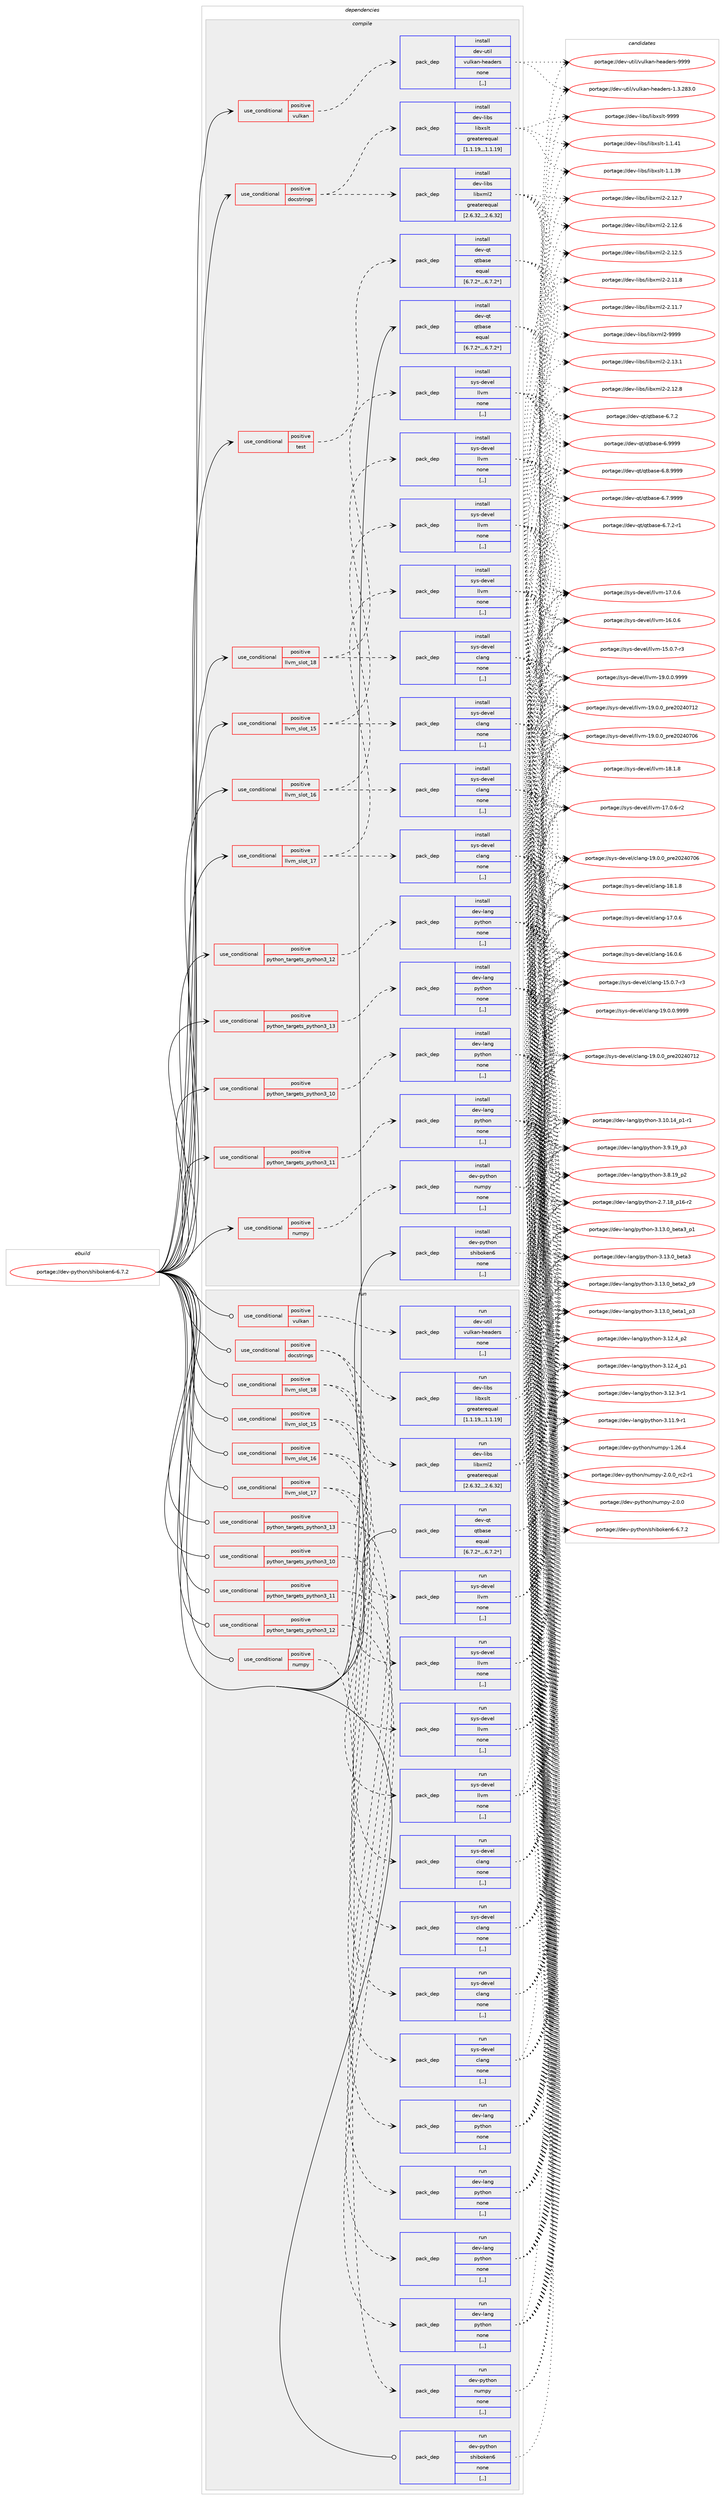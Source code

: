 digraph prolog {

# *************
# Graph options
# *************

newrank=true;
concentrate=true;
compound=true;
graph [rankdir=LR,fontname=Helvetica,fontsize=10,ranksep=1.5];#, ranksep=2.5, nodesep=0.2];
edge  [arrowhead=vee];
node  [fontname=Helvetica,fontsize=10];

# **********
# The ebuild
# **********

subgraph cluster_leftcol {
color=gray;
label=<<i>ebuild</i>>;
id [label="portage://dev-python/shiboken6-6.7.2", color=red, width=4, href="../dev-python/shiboken6-6.7.2.svg"];
}

# ****************
# The dependencies
# ****************

subgraph cluster_midcol {
color=gray;
label=<<i>dependencies</i>>;
subgraph cluster_compile {
fillcolor="#eeeeee";
style=filled;
label=<<i>compile</i>>;
subgraph cond39334 {
dependency162669 [label=<<TABLE BORDER="0" CELLBORDER="1" CELLSPACING="0" CELLPADDING="4"><TR><TD ROWSPAN="3" CELLPADDING="10">use_conditional</TD></TR><TR><TD>positive</TD></TR><TR><TD>docstrings</TD></TR></TABLE>>, shape=none, color=red];
subgraph pack122063 {
dependency162670 [label=<<TABLE BORDER="0" CELLBORDER="1" CELLSPACING="0" CELLPADDING="4" WIDTH="220"><TR><TD ROWSPAN="6" CELLPADDING="30">pack_dep</TD></TR><TR><TD WIDTH="110">install</TD></TR><TR><TD>dev-libs</TD></TR><TR><TD>libxml2</TD></TR><TR><TD>greaterequal</TD></TR><TR><TD>[2.6.32,,,2.6.32]</TD></TR></TABLE>>, shape=none, color=blue];
}
dependency162669:e -> dependency162670:w [weight=20,style="dashed",arrowhead="vee"];
subgraph pack122064 {
dependency162671 [label=<<TABLE BORDER="0" CELLBORDER="1" CELLSPACING="0" CELLPADDING="4" WIDTH="220"><TR><TD ROWSPAN="6" CELLPADDING="30">pack_dep</TD></TR><TR><TD WIDTH="110">install</TD></TR><TR><TD>dev-libs</TD></TR><TR><TD>libxslt</TD></TR><TR><TD>greaterequal</TD></TR><TR><TD>[1.1.19,,,1.1.19]</TD></TR></TABLE>>, shape=none, color=blue];
}
dependency162669:e -> dependency162671:w [weight=20,style="dashed",arrowhead="vee"];
}
id:e -> dependency162669:w [weight=20,style="solid",arrowhead="vee"];
subgraph cond39335 {
dependency162672 [label=<<TABLE BORDER="0" CELLBORDER="1" CELLSPACING="0" CELLPADDING="4"><TR><TD ROWSPAN="3" CELLPADDING="10">use_conditional</TD></TR><TR><TD>positive</TD></TR><TR><TD>llvm_slot_15</TD></TR></TABLE>>, shape=none, color=red];
subgraph pack122065 {
dependency162673 [label=<<TABLE BORDER="0" CELLBORDER="1" CELLSPACING="0" CELLPADDING="4" WIDTH="220"><TR><TD ROWSPAN="6" CELLPADDING="30">pack_dep</TD></TR><TR><TD WIDTH="110">install</TD></TR><TR><TD>sys-devel</TD></TR><TR><TD>clang</TD></TR><TR><TD>none</TD></TR><TR><TD>[,,]</TD></TR></TABLE>>, shape=none, color=blue];
}
dependency162672:e -> dependency162673:w [weight=20,style="dashed",arrowhead="vee"];
subgraph pack122066 {
dependency162674 [label=<<TABLE BORDER="0" CELLBORDER="1" CELLSPACING="0" CELLPADDING="4" WIDTH="220"><TR><TD ROWSPAN="6" CELLPADDING="30">pack_dep</TD></TR><TR><TD WIDTH="110">install</TD></TR><TR><TD>sys-devel</TD></TR><TR><TD>llvm</TD></TR><TR><TD>none</TD></TR><TR><TD>[,,]</TD></TR></TABLE>>, shape=none, color=blue];
}
dependency162672:e -> dependency162674:w [weight=20,style="dashed",arrowhead="vee"];
}
id:e -> dependency162672:w [weight=20,style="solid",arrowhead="vee"];
subgraph cond39336 {
dependency162675 [label=<<TABLE BORDER="0" CELLBORDER="1" CELLSPACING="0" CELLPADDING="4"><TR><TD ROWSPAN="3" CELLPADDING="10">use_conditional</TD></TR><TR><TD>positive</TD></TR><TR><TD>llvm_slot_16</TD></TR></TABLE>>, shape=none, color=red];
subgraph pack122067 {
dependency162676 [label=<<TABLE BORDER="0" CELLBORDER="1" CELLSPACING="0" CELLPADDING="4" WIDTH="220"><TR><TD ROWSPAN="6" CELLPADDING="30">pack_dep</TD></TR><TR><TD WIDTH="110">install</TD></TR><TR><TD>sys-devel</TD></TR><TR><TD>clang</TD></TR><TR><TD>none</TD></TR><TR><TD>[,,]</TD></TR></TABLE>>, shape=none, color=blue];
}
dependency162675:e -> dependency162676:w [weight=20,style="dashed",arrowhead="vee"];
subgraph pack122068 {
dependency162677 [label=<<TABLE BORDER="0" CELLBORDER="1" CELLSPACING="0" CELLPADDING="4" WIDTH="220"><TR><TD ROWSPAN="6" CELLPADDING="30">pack_dep</TD></TR><TR><TD WIDTH="110">install</TD></TR><TR><TD>sys-devel</TD></TR><TR><TD>llvm</TD></TR><TR><TD>none</TD></TR><TR><TD>[,,]</TD></TR></TABLE>>, shape=none, color=blue];
}
dependency162675:e -> dependency162677:w [weight=20,style="dashed",arrowhead="vee"];
}
id:e -> dependency162675:w [weight=20,style="solid",arrowhead="vee"];
subgraph cond39337 {
dependency162678 [label=<<TABLE BORDER="0" CELLBORDER="1" CELLSPACING="0" CELLPADDING="4"><TR><TD ROWSPAN="3" CELLPADDING="10">use_conditional</TD></TR><TR><TD>positive</TD></TR><TR><TD>llvm_slot_17</TD></TR></TABLE>>, shape=none, color=red];
subgraph pack122069 {
dependency162679 [label=<<TABLE BORDER="0" CELLBORDER="1" CELLSPACING="0" CELLPADDING="4" WIDTH="220"><TR><TD ROWSPAN="6" CELLPADDING="30">pack_dep</TD></TR><TR><TD WIDTH="110">install</TD></TR><TR><TD>sys-devel</TD></TR><TR><TD>clang</TD></TR><TR><TD>none</TD></TR><TR><TD>[,,]</TD></TR></TABLE>>, shape=none, color=blue];
}
dependency162678:e -> dependency162679:w [weight=20,style="dashed",arrowhead="vee"];
subgraph pack122070 {
dependency162680 [label=<<TABLE BORDER="0" CELLBORDER="1" CELLSPACING="0" CELLPADDING="4" WIDTH="220"><TR><TD ROWSPAN="6" CELLPADDING="30">pack_dep</TD></TR><TR><TD WIDTH="110">install</TD></TR><TR><TD>sys-devel</TD></TR><TR><TD>llvm</TD></TR><TR><TD>none</TD></TR><TR><TD>[,,]</TD></TR></TABLE>>, shape=none, color=blue];
}
dependency162678:e -> dependency162680:w [weight=20,style="dashed",arrowhead="vee"];
}
id:e -> dependency162678:w [weight=20,style="solid",arrowhead="vee"];
subgraph cond39338 {
dependency162681 [label=<<TABLE BORDER="0" CELLBORDER="1" CELLSPACING="0" CELLPADDING="4"><TR><TD ROWSPAN="3" CELLPADDING="10">use_conditional</TD></TR><TR><TD>positive</TD></TR><TR><TD>llvm_slot_18</TD></TR></TABLE>>, shape=none, color=red];
subgraph pack122071 {
dependency162682 [label=<<TABLE BORDER="0" CELLBORDER="1" CELLSPACING="0" CELLPADDING="4" WIDTH="220"><TR><TD ROWSPAN="6" CELLPADDING="30">pack_dep</TD></TR><TR><TD WIDTH="110">install</TD></TR><TR><TD>sys-devel</TD></TR><TR><TD>clang</TD></TR><TR><TD>none</TD></TR><TR><TD>[,,]</TD></TR></TABLE>>, shape=none, color=blue];
}
dependency162681:e -> dependency162682:w [weight=20,style="dashed",arrowhead="vee"];
subgraph pack122072 {
dependency162683 [label=<<TABLE BORDER="0" CELLBORDER="1" CELLSPACING="0" CELLPADDING="4" WIDTH="220"><TR><TD ROWSPAN="6" CELLPADDING="30">pack_dep</TD></TR><TR><TD WIDTH="110">install</TD></TR><TR><TD>sys-devel</TD></TR><TR><TD>llvm</TD></TR><TR><TD>none</TD></TR><TR><TD>[,,]</TD></TR></TABLE>>, shape=none, color=blue];
}
dependency162681:e -> dependency162683:w [weight=20,style="dashed",arrowhead="vee"];
}
id:e -> dependency162681:w [weight=20,style="solid",arrowhead="vee"];
subgraph cond39339 {
dependency162684 [label=<<TABLE BORDER="0" CELLBORDER="1" CELLSPACING="0" CELLPADDING="4"><TR><TD ROWSPAN="3" CELLPADDING="10">use_conditional</TD></TR><TR><TD>positive</TD></TR><TR><TD>numpy</TD></TR></TABLE>>, shape=none, color=red];
subgraph pack122073 {
dependency162685 [label=<<TABLE BORDER="0" CELLBORDER="1" CELLSPACING="0" CELLPADDING="4" WIDTH="220"><TR><TD ROWSPAN="6" CELLPADDING="30">pack_dep</TD></TR><TR><TD WIDTH="110">install</TD></TR><TR><TD>dev-python</TD></TR><TR><TD>numpy</TD></TR><TR><TD>none</TD></TR><TR><TD>[,,]</TD></TR></TABLE>>, shape=none, color=blue];
}
dependency162684:e -> dependency162685:w [weight=20,style="dashed",arrowhead="vee"];
}
id:e -> dependency162684:w [weight=20,style="solid",arrowhead="vee"];
subgraph cond39340 {
dependency162686 [label=<<TABLE BORDER="0" CELLBORDER="1" CELLSPACING="0" CELLPADDING="4"><TR><TD ROWSPAN="3" CELLPADDING="10">use_conditional</TD></TR><TR><TD>positive</TD></TR><TR><TD>python_targets_python3_10</TD></TR></TABLE>>, shape=none, color=red];
subgraph pack122074 {
dependency162687 [label=<<TABLE BORDER="0" CELLBORDER="1" CELLSPACING="0" CELLPADDING="4" WIDTH="220"><TR><TD ROWSPAN="6" CELLPADDING="30">pack_dep</TD></TR><TR><TD WIDTH="110">install</TD></TR><TR><TD>dev-lang</TD></TR><TR><TD>python</TD></TR><TR><TD>none</TD></TR><TR><TD>[,,]</TD></TR></TABLE>>, shape=none, color=blue];
}
dependency162686:e -> dependency162687:w [weight=20,style="dashed",arrowhead="vee"];
}
id:e -> dependency162686:w [weight=20,style="solid",arrowhead="vee"];
subgraph cond39341 {
dependency162688 [label=<<TABLE BORDER="0" CELLBORDER="1" CELLSPACING="0" CELLPADDING="4"><TR><TD ROWSPAN="3" CELLPADDING="10">use_conditional</TD></TR><TR><TD>positive</TD></TR><TR><TD>python_targets_python3_11</TD></TR></TABLE>>, shape=none, color=red];
subgraph pack122075 {
dependency162689 [label=<<TABLE BORDER="0" CELLBORDER="1" CELLSPACING="0" CELLPADDING="4" WIDTH="220"><TR><TD ROWSPAN="6" CELLPADDING="30">pack_dep</TD></TR><TR><TD WIDTH="110">install</TD></TR><TR><TD>dev-lang</TD></TR><TR><TD>python</TD></TR><TR><TD>none</TD></TR><TR><TD>[,,]</TD></TR></TABLE>>, shape=none, color=blue];
}
dependency162688:e -> dependency162689:w [weight=20,style="dashed",arrowhead="vee"];
}
id:e -> dependency162688:w [weight=20,style="solid",arrowhead="vee"];
subgraph cond39342 {
dependency162690 [label=<<TABLE BORDER="0" CELLBORDER="1" CELLSPACING="0" CELLPADDING="4"><TR><TD ROWSPAN="3" CELLPADDING="10">use_conditional</TD></TR><TR><TD>positive</TD></TR><TR><TD>python_targets_python3_12</TD></TR></TABLE>>, shape=none, color=red];
subgraph pack122076 {
dependency162691 [label=<<TABLE BORDER="0" CELLBORDER="1" CELLSPACING="0" CELLPADDING="4" WIDTH="220"><TR><TD ROWSPAN="6" CELLPADDING="30">pack_dep</TD></TR><TR><TD WIDTH="110">install</TD></TR><TR><TD>dev-lang</TD></TR><TR><TD>python</TD></TR><TR><TD>none</TD></TR><TR><TD>[,,]</TD></TR></TABLE>>, shape=none, color=blue];
}
dependency162690:e -> dependency162691:w [weight=20,style="dashed",arrowhead="vee"];
}
id:e -> dependency162690:w [weight=20,style="solid",arrowhead="vee"];
subgraph cond39343 {
dependency162692 [label=<<TABLE BORDER="0" CELLBORDER="1" CELLSPACING="0" CELLPADDING="4"><TR><TD ROWSPAN="3" CELLPADDING="10">use_conditional</TD></TR><TR><TD>positive</TD></TR><TR><TD>python_targets_python3_13</TD></TR></TABLE>>, shape=none, color=red];
subgraph pack122077 {
dependency162693 [label=<<TABLE BORDER="0" CELLBORDER="1" CELLSPACING="0" CELLPADDING="4" WIDTH="220"><TR><TD ROWSPAN="6" CELLPADDING="30">pack_dep</TD></TR><TR><TD WIDTH="110">install</TD></TR><TR><TD>dev-lang</TD></TR><TR><TD>python</TD></TR><TR><TD>none</TD></TR><TR><TD>[,,]</TD></TR></TABLE>>, shape=none, color=blue];
}
dependency162692:e -> dependency162693:w [weight=20,style="dashed",arrowhead="vee"];
}
id:e -> dependency162692:w [weight=20,style="solid",arrowhead="vee"];
subgraph cond39344 {
dependency162694 [label=<<TABLE BORDER="0" CELLBORDER="1" CELLSPACING="0" CELLPADDING="4"><TR><TD ROWSPAN="3" CELLPADDING="10">use_conditional</TD></TR><TR><TD>positive</TD></TR><TR><TD>test</TD></TR></TABLE>>, shape=none, color=red];
subgraph pack122078 {
dependency162695 [label=<<TABLE BORDER="0" CELLBORDER="1" CELLSPACING="0" CELLPADDING="4" WIDTH="220"><TR><TD ROWSPAN="6" CELLPADDING="30">pack_dep</TD></TR><TR><TD WIDTH="110">install</TD></TR><TR><TD>dev-qt</TD></TR><TR><TD>qtbase</TD></TR><TR><TD>equal</TD></TR><TR><TD>[6.7.2*,,,6.7.2*]</TD></TR></TABLE>>, shape=none, color=blue];
}
dependency162694:e -> dependency162695:w [weight=20,style="dashed",arrowhead="vee"];
}
id:e -> dependency162694:w [weight=20,style="solid",arrowhead="vee"];
subgraph cond39345 {
dependency162696 [label=<<TABLE BORDER="0" CELLBORDER="1" CELLSPACING="0" CELLPADDING="4"><TR><TD ROWSPAN="3" CELLPADDING="10">use_conditional</TD></TR><TR><TD>positive</TD></TR><TR><TD>vulkan</TD></TR></TABLE>>, shape=none, color=red];
subgraph pack122079 {
dependency162697 [label=<<TABLE BORDER="0" CELLBORDER="1" CELLSPACING="0" CELLPADDING="4" WIDTH="220"><TR><TD ROWSPAN="6" CELLPADDING="30">pack_dep</TD></TR><TR><TD WIDTH="110">install</TD></TR><TR><TD>dev-util</TD></TR><TR><TD>vulkan-headers</TD></TR><TR><TD>none</TD></TR><TR><TD>[,,]</TD></TR></TABLE>>, shape=none, color=blue];
}
dependency162696:e -> dependency162697:w [weight=20,style="dashed",arrowhead="vee"];
}
id:e -> dependency162696:w [weight=20,style="solid",arrowhead="vee"];
subgraph pack122080 {
dependency162698 [label=<<TABLE BORDER="0" CELLBORDER="1" CELLSPACING="0" CELLPADDING="4" WIDTH="220"><TR><TD ROWSPAN="6" CELLPADDING="30">pack_dep</TD></TR><TR><TD WIDTH="110">install</TD></TR><TR><TD>dev-qt</TD></TR><TR><TD>qtbase</TD></TR><TR><TD>equal</TD></TR><TR><TD>[6.7.2*,,,6.7.2*]</TD></TR></TABLE>>, shape=none, color=blue];
}
id:e -> dependency162698:w [weight=20,style="solid",arrowhead="vee"];
subgraph pack122081 {
dependency162699 [label=<<TABLE BORDER="0" CELLBORDER="1" CELLSPACING="0" CELLPADDING="4" WIDTH="220"><TR><TD ROWSPAN="6" CELLPADDING="30">pack_dep</TD></TR><TR><TD WIDTH="110">install</TD></TR><TR><TD>dev-python</TD></TR><TR><TD>shiboken6</TD></TR><TR><TD>none</TD></TR><TR><TD>[,,]</TD></TR></TABLE>>, shape=none, color=blue];
}
id:e -> dependency162699:w [weight=20,style="solid",arrowhead="vee"];
}
subgraph cluster_compileandrun {
fillcolor="#eeeeee";
style=filled;
label=<<i>compile and run</i>>;
}
subgraph cluster_run {
fillcolor="#eeeeee";
style=filled;
label=<<i>run</i>>;
subgraph cond39346 {
dependency162700 [label=<<TABLE BORDER="0" CELLBORDER="1" CELLSPACING="0" CELLPADDING="4"><TR><TD ROWSPAN="3" CELLPADDING="10">use_conditional</TD></TR><TR><TD>positive</TD></TR><TR><TD>docstrings</TD></TR></TABLE>>, shape=none, color=red];
subgraph pack122082 {
dependency162701 [label=<<TABLE BORDER="0" CELLBORDER="1" CELLSPACING="0" CELLPADDING="4" WIDTH="220"><TR><TD ROWSPAN="6" CELLPADDING="30">pack_dep</TD></TR><TR><TD WIDTH="110">run</TD></TR><TR><TD>dev-libs</TD></TR><TR><TD>libxml2</TD></TR><TR><TD>greaterequal</TD></TR><TR><TD>[2.6.32,,,2.6.32]</TD></TR></TABLE>>, shape=none, color=blue];
}
dependency162700:e -> dependency162701:w [weight=20,style="dashed",arrowhead="vee"];
subgraph pack122083 {
dependency162702 [label=<<TABLE BORDER="0" CELLBORDER="1" CELLSPACING="0" CELLPADDING="4" WIDTH="220"><TR><TD ROWSPAN="6" CELLPADDING="30">pack_dep</TD></TR><TR><TD WIDTH="110">run</TD></TR><TR><TD>dev-libs</TD></TR><TR><TD>libxslt</TD></TR><TR><TD>greaterequal</TD></TR><TR><TD>[1.1.19,,,1.1.19]</TD></TR></TABLE>>, shape=none, color=blue];
}
dependency162700:e -> dependency162702:w [weight=20,style="dashed",arrowhead="vee"];
}
id:e -> dependency162700:w [weight=20,style="solid",arrowhead="odot"];
subgraph cond39347 {
dependency162703 [label=<<TABLE BORDER="0" CELLBORDER="1" CELLSPACING="0" CELLPADDING="4"><TR><TD ROWSPAN="3" CELLPADDING="10">use_conditional</TD></TR><TR><TD>positive</TD></TR><TR><TD>llvm_slot_15</TD></TR></TABLE>>, shape=none, color=red];
subgraph pack122084 {
dependency162704 [label=<<TABLE BORDER="0" CELLBORDER="1" CELLSPACING="0" CELLPADDING="4" WIDTH="220"><TR><TD ROWSPAN="6" CELLPADDING="30">pack_dep</TD></TR><TR><TD WIDTH="110">run</TD></TR><TR><TD>sys-devel</TD></TR><TR><TD>clang</TD></TR><TR><TD>none</TD></TR><TR><TD>[,,]</TD></TR></TABLE>>, shape=none, color=blue];
}
dependency162703:e -> dependency162704:w [weight=20,style="dashed",arrowhead="vee"];
subgraph pack122085 {
dependency162705 [label=<<TABLE BORDER="0" CELLBORDER="1" CELLSPACING="0" CELLPADDING="4" WIDTH="220"><TR><TD ROWSPAN="6" CELLPADDING="30">pack_dep</TD></TR><TR><TD WIDTH="110">run</TD></TR><TR><TD>sys-devel</TD></TR><TR><TD>llvm</TD></TR><TR><TD>none</TD></TR><TR><TD>[,,]</TD></TR></TABLE>>, shape=none, color=blue];
}
dependency162703:e -> dependency162705:w [weight=20,style="dashed",arrowhead="vee"];
}
id:e -> dependency162703:w [weight=20,style="solid",arrowhead="odot"];
subgraph cond39348 {
dependency162706 [label=<<TABLE BORDER="0" CELLBORDER="1" CELLSPACING="0" CELLPADDING="4"><TR><TD ROWSPAN="3" CELLPADDING="10">use_conditional</TD></TR><TR><TD>positive</TD></TR><TR><TD>llvm_slot_16</TD></TR></TABLE>>, shape=none, color=red];
subgraph pack122086 {
dependency162707 [label=<<TABLE BORDER="0" CELLBORDER="1" CELLSPACING="0" CELLPADDING="4" WIDTH="220"><TR><TD ROWSPAN="6" CELLPADDING="30">pack_dep</TD></TR><TR><TD WIDTH="110">run</TD></TR><TR><TD>sys-devel</TD></TR><TR><TD>clang</TD></TR><TR><TD>none</TD></TR><TR><TD>[,,]</TD></TR></TABLE>>, shape=none, color=blue];
}
dependency162706:e -> dependency162707:w [weight=20,style="dashed",arrowhead="vee"];
subgraph pack122087 {
dependency162708 [label=<<TABLE BORDER="0" CELLBORDER="1" CELLSPACING="0" CELLPADDING="4" WIDTH="220"><TR><TD ROWSPAN="6" CELLPADDING="30">pack_dep</TD></TR><TR><TD WIDTH="110">run</TD></TR><TR><TD>sys-devel</TD></TR><TR><TD>llvm</TD></TR><TR><TD>none</TD></TR><TR><TD>[,,]</TD></TR></TABLE>>, shape=none, color=blue];
}
dependency162706:e -> dependency162708:w [weight=20,style="dashed",arrowhead="vee"];
}
id:e -> dependency162706:w [weight=20,style="solid",arrowhead="odot"];
subgraph cond39349 {
dependency162709 [label=<<TABLE BORDER="0" CELLBORDER="1" CELLSPACING="0" CELLPADDING="4"><TR><TD ROWSPAN="3" CELLPADDING="10">use_conditional</TD></TR><TR><TD>positive</TD></TR><TR><TD>llvm_slot_17</TD></TR></TABLE>>, shape=none, color=red];
subgraph pack122088 {
dependency162710 [label=<<TABLE BORDER="0" CELLBORDER="1" CELLSPACING="0" CELLPADDING="4" WIDTH="220"><TR><TD ROWSPAN="6" CELLPADDING="30">pack_dep</TD></TR><TR><TD WIDTH="110">run</TD></TR><TR><TD>sys-devel</TD></TR><TR><TD>clang</TD></TR><TR><TD>none</TD></TR><TR><TD>[,,]</TD></TR></TABLE>>, shape=none, color=blue];
}
dependency162709:e -> dependency162710:w [weight=20,style="dashed",arrowhead="vee"];
subgraph pack122089 {
dependency162711 [label=<<TABLE BORDER="0" CELLBORDER="1" CELLSPACING="0" CELLPADDING="4" WIDTH="220"><TR><TD ROWSPAN="6" CELLPADDING="30">pack_dep</TD></TR><TR><TD WIDTH="110">run</TD></TR><TR><TD>sys-devel</TD></TR><TR><TD>llvm</TD></TR><TR><TD>none</TD></TR><TR><TD>[,,]</TD></TR></TABLE>>, shape=none, color=blue];
}
dependency162709:e -> dependency162711:w [weight=20,style="dashed",arrowhead="vee"];
}
id:e -> dependency162709:w [weight=20,style="solid",arrowhead="odot"];
subgraph cond39350 {
dependency162712 [label=<<TABLE BORDER="0" CELLBORDER="1" CELLSPACING="0" CELLPADDING="4"><TR><TD ROWSPAN="3" CELLPADDING="10">use_conditional</TD></TR><TR><TD>positive</TD></TR><TR><TD>llvm_slot_18</TD></TR></TABLE>>, shape=none, color=red];
subgraph pack122090 {
dependency162713 [label=<<TABLE BORDER="0" CELLBORDER="1" CELLSPACING="0" CELLPADDING="4" WIDTH="220"><TR><TD ROWSPAN="6" CELLPADDING="30">pack_dep</TD></TR><TR><TD WIDTH="110">run</TD></TR><TR><TD>sys-devel</TD></TR><TR><TD>clang</TD></TR><TR><TD>none</TD></TR><TR><TD>[,,]</TD></TR></TABLE>>, shape=none, color=blue];
}
dependency162712:e -> dependency162713:w [weight=20,style="dashed",arrowhead="vee"];
subgraph pack122091 {
dependency162714 [label=<<TABLE BORDER="0" CELLBORDER="1" CELLSPACING="0" CELLPADDING="4" WIDTH="220"><TR><TD ROWSPAN="6" CELLPADDING="30">pack_dep</TD></TR><TR><TD WIDTH="110">run</TD></TR><TR><TD>sys-devel</TD></TR><TR><TD>llvm</TD></TR><TR><TD>none</TD></TR><TR><TD>[,,]</TD></TR></TABLE>>, shape=none, color=blue];
}
dependency162712:e -> dependency162714:w [weight=20,style="dashed",arrowhead="vee"];
}
id:e -> dependency162712:w [weight=20,style="solid",arrowhead="odot"];
subgraph cond39351 {
dependency162715 [label=<<TABLE BORDER="0" CELLBORDER="1" CELLSPACING="0" CELLPADDING="4"><TR><TD ROWSPAN="3" CELLPADDING="10">use_conditional</TD></TR><TR><TD>positive</TD></TR><TR><TD>numpy</TD></TR></TABLE>>, shape=none, color=red];
subgraph pack122092 {
dependency162716 [label=<<TABLE BORDER="0" CELLBORDER="1" CELLSPACING="0" CELLPADDING="4" WIDTH="220"><TR><TD ROWSPAN="6" CELLPADDING="30">pack_dep</TD></TR><TR><TD WIDTH="110">run</TD></TR><TR><TD>dev-python</TD></TR><TR><TD>numpy</TD></TR><TR><TD>none</TD></TR><TR><TD>[,,]</TD></TR></TABLE>>, shape=none, color=blue];
}
dependency162715:e -> dependency162716:w [weight=20,style="dashed",arrowhead="vee"];
}
id:e -> dependency162715:w [weight=20,style="solid",arrowhead="odot"];
subgraph cond39352 {
dependency162717 [label=<<TABLE BORDER="0" CELLBORDER="1" CELLSPACING="0" CELLPADDING="4"><TR><TD ROWSPAN="3" CELLPADDING="10">use_conditional</TD></TR><TR><TD>positive</TD></TR><TR><TD>python_targets_python3_10</TD></TR></TABLE>>, shape=none, color=red];
subgraph pack122093 {
dependency162718 [label=<<TABLE BORDER="0" CELLBORDER="1" CELLSPACING="0" CELLPADDING="4" WIDTH="220"><TR><TD ROWSPAN="6" CELLPADDING="30">pack_dep</TD></TR><TR><TD WIDTH="110">run</TD></TR><TR><TD>dev-lang</TD></TR><TR><TD>python</TD></TR><TR><TD>none</TD></TR><TR><TD>[,,]</TD></TR></TABLE>>, shape=none, color=blue];
}
dependency162717:e -> dependency162718:w [weight=20,style="dashed",arrowhead="vee"];
}
id:e -> dependency162717:w [weight=20,style="solid",arrowhead="odot"];
subgraph cond39353 {
dependency162719 [label=<<TABLE BORDER="0" CELLBORDER="1" CELLSPACING="0" CELLPADDING="4"><TR><TD ROWSPAN="3" CELLPADDING="10">use_conditional</TD></TR><TR><TD>positive</TD></TR><TR><TD>python_targets_python3_11</TD></TR></TABLE>>, shape=none, color=red];
subgraph pack122094 {
dependency162720 [label=<<TABLE BORDER="0" CELLBORDER="1" CELLSPACING="0" CELLPADDING="4" WIDTH="220"><TR><TD ROWSPAN="6" CELLPADDING="30">pack_dep</TD></TR><TR><TD WIDTH="110">run</TD></TR><TR><TD>dev-lang</TD></TR><TR><TD>python</TD></TR><TR><TD>none</TD></TR><TR><TD>[,,]</TD></TR></TABLE>>, shape=none, color=blue];
}
dependency162719:e -> dependency162720:w [weight=20,style="dashed",arrowhead="vee"];
}
id:e -> dependency162719:w [weight=20,style="solid",arrowhead="odot"];
subgraph cond39354 {
dependency162721 [label=<<TABLE BORDER="0" CELLBORDER="1" CELLSPACING="0" CELLPADDING="4"><TR><TD ROWSPAN="3" CELLPADDING="10">use_conditional</TD></TR><TR><TD>positive</TD></TR><TR><TD>python_targets_python3_12</TD></TR></TABLE>>, shape=none, color=red];
subgraph pack122095 {
dependency162722 [label=<<TABLE BORDER="0" CELLBORDER="1" CELLSPACING="0" CELLPADDING="4" WIDTH="220"><TR><TD ROWSPAN="6" CELLPADDING="30">pack_dep</TD></TR><TR><TD WIDTH="110">run</TD></TR><TR><TD>dev-lang</TD></TR><TR><TD>python</TD></TR><TR><TD>none</TD></TR><TR><TD>[,,]</TD></TR></TABLE>>, shape=none, color=blue];
}
dependency162721:e -> dependency162722:w [weight=20,style="dashed",arrowhead="vee"];
}
id:e -> dependency162721:w [weight=20,style="solid",arrowhead="odot"];
subgraph cond39355 {
dependency162723 [label=<<TABLE BORDER="0" CELLBORDER="1" CELLSPACING="0" CELLPADDING="4"><TR><TD ROWSPAN="3" CELLPADDING="10">use_conditional</TD></TR><TR><TD>positive</TD></TR><TR><TD>python_targets_python3_13</TD></TR></TABLE>>, shape=none, color=red];
subgraph pack122096 {
dependency162724 [label=<<TABLE BORDER="0" CELLBORDER="1" CELLSPACING="0" CELLPADDING="4" WIDTH="220"><TR><TD ROWSPAN="6" CELLPADDING="30">pack_dep</TD></TR><TR><TD WIDTH="110">run</TD></TR><TR><TD>dev-lang</TD></TR><TR><TD>python</TD></TR><TR><TD>none</TD></TR><TR><TD>[,,]</TD></TR></TABLE>>, shape=none, color=blue];
}
dependency162723:e -> dependency162724:w [weight=20,style="dashed",arrowhead="vee"];
}
id:e -> dependency162723:w [weight=20,style="solid",arrowhead="odot"];
subgraph cond39356 {
dependency162725 [label=<<TABLE BORDER="0" CELLBORDER="1" CELLSPACING="0" CELLPADDING="4"><TR><TD ROWSPAN="3" CELLPADDING="10">use_conditional</TD></TR><TR><TD>positive</TD></TR><TR><TD>vulkan</TD></TR></TABLE>>, shape=none, color=red];
subgraph pack122097 {
dependency162726 [label=<<TABLE BORDER="0" CELLBORDER="1" CELLSPACING="0" CELLPADDING="4" WIDTH="220"><TR><TD ROWSPAN="6" CELLPADDING="30">pack_dep</TD></TR><TR><TD WIDTH="110">run</TD></TR><TR><TD>dev-util</TD></TR><TR><TD>vulkan-headers</TD></TR><TR><TD>none</TD></TR><TR><TD>[,,]</TD></TR></TABLE>>, shape=none, color=blue];
}
dependency162725:e -> dependency162726:w [weight=20,style="dashed",arrowhead="vee"];
}
id:e -> dependency162725:w [weight=20,style="solid",arrowhead="odot"];
subgraph pack122098 {
dependency162727 [label=<<TABLE BORDER="0" CELLBORDER="1" CELLSPACING="0" CELLPADDING="4" WIDTH="220"><TR><TD ROWSPAN="6" CELLPADDING="30">pack_dep</TD></TR><TR><TD WIDTH="110">run</TD></TR><TR><TD>dev-qt</TD></TR><TR><TD>qtbase</TD></TR><TR><TD>equal</TD></TR><TR><TD>[6.7.2*,,,6.7.2*]</TD></TR></TABLE>>, shape=none, color=blue];
}
id:e -> dependency162727:w [weight=20,style="solid",arrowhead="odot"];
subgraph pack122099 {
dependency162728 [label=<<TABLE BORDER="0" CELLBORDER="1" CELLSPACING="0" CELLPADDING="4" WIDTH="220"><TR><TD ROWSPAN="6" CELLPADDING="30">pack_dep</TD></TR><TR><TD WIDTH="110">run</TD></TR><TR><TD>dev-python</TD></TR><TR><TD>shiboken6</TD></TR><TR><TD>none</TD></TR><TR><TD>[,,]</TD></TR></TABLE>>, shape=none, color=blue];
}
id:e -> dependency162728:w [weight=20,style="solid",arrowhead="odot"];
}
}

# **************
# The candidates
# **************

subgraph cluster_choices {
rank=same;
color=gray;
label=<<i>candidates</i>>;

subgraph choice122063 {
color=black;
nodesep=1;
choice10010111845108105981154710810598120109108504557575757 [label="portage://dev-libs/libxml2-9999", color=red, width=4,href="../dev-libs/libxml2-9999.svg"];
choice100101118451081059811547108105981201091085045504649514649 [label="portage://dev-libs/libxml2-2.13.1", color=red, width=4,href="../dev-libs/libxml2-2.13.1.svg"];
choice100101118451081059811547108105981201091085045504649504656 [label="portage://dev-libs/libxml2-2.12.8", color=red, width=4,href="../dev-libs/libxml2-2.12.8.svg"];
choice100101118451081059811547108105981201091085045504649504655 [label="portage://dev-libs/libxml2-2.12.7", color=red, width=4,href="../dev-libs/libxml2-2.12.7.svg"];
choice100101118451081059811547108105981201091085045504649504654 [label="portage://dev-libs/libxml2-2.12.6", color=red, width=4,href="../dev-libs/libxml2-2.12.6.svg"];
choice100101118451081059811547108105981201091085045504649504653 [label="portage://dev-libs/libxml2-2.12.5", color=red, width=4,href="../dev-libs/libxml2-2.12.5.svg"];
choice100101118451081059811547108105981201091085045504649494656 [label="portage://dev-libs/libxml2-2.11.8", color=red, width=4,href="../dev-libs/libxml2-2.11.8.svg"];
choice100101118451081059811547108105981201091085045504649494655 [label="portage://dev-libs/libxml2-2.11.7", color=red, width=4,href="../dev-libs/libxml2-2.11.7.svg"];
dependency162670:e -> choice10010111845108105981154710810598120109108504557575757:w [style=dotted,weight="100"];
dependency162670:e -> choice100101118451081059811547108105981201091085045504649514649:w [style=dotted,weight="100"];
dependency162670:e -> choice100101118451081059811547108105981201091085045504649504656:w [style=dotted,weight="100"];
dependency162670:e -> choice100101118451081059811547108105981201091085045504649504655:w [style=dotted,weight="100"];
dependency162670:e -> choice100101118451081059811547108105981201091085045504649504654:w [style=dotted,weight="100"];
dependency162670:e -> choice100101118451081059811547108105981201091085045504649504653:w [style=dotted,weight="100"];
dependency162670:e -> choice100101118451081059811547108105981201091085045504649494656:w [style=dotted,weight="100"];
dependency162670:e -> choice100101118451081059811547108105981201091085045504649494655:w [style=dotted,weight="100"];
}
subgraph choice122064 {
color=black;
nodesep=1;
choice100101118451081059811547108105981201151081164557575757 [label="portage://dev-libs/libxslt-9999", color=red, width=4,href="../dev-libs/libxslt-9999.svg"];
choice1001011184510810598115471081059812011510811645494649465249 [label="portage://dev-libs/libxslt-1.1.41", color=red, width=4,href="../dev-libs/libxslt-1.1.41.svg"];
choice1001011184510810598115471081059812011510811645494649465157 [label="portage://dev-libs/libxslt-1.1.39", color=red, width=4,href="../dev-libs/libxslt-1.1.39.svg"];
dependency162671:e -> choice100101118451081059811547108105981201151081164557575757:w [style=dotted,weight="100"];
dependency162671:e -> choice1001011184510810598115471081059812011510811645494649465249:w [style=dotted,weight="100"];
dependency162671:e -> choice1001011184510810598115471081059812011510811645494649465157:w [style=dotted,weight="100"];
}
subgraph choice122065 {
color=black;
nodesep=1;
choice11512111545100101118101108479910897110103454957464846484657575757 [label="portage://sys-devel/clang-19.0.0.9999", color=red, width=4,href="../sys-devel/clang-19.0.0.9999.svg"];
choice1151211154510010111810110847991089711010345495746484648951121141015048505248554950 [label="portage://sys-devel/clang-19.0.0_pre20240712", color=red, width=4,href="../sys-devel/clang-19.0.0_pre20240712.svg"];
choice1151211154510010111810110847991089711010345495746484648951121141015048505248554854 [label="portage://sys-devel/clang-19.0.0_pre20240706", color=red, width=4,href="../sys-devel/clang-19.0.0_pre20240706.svg"];
choice1151211154510010111810110847991089711010345495646494656 [label="portage://sys-devel/clang-18.1.8", color=red, width=4,href="../sys-devel/clang-18.1.8.svg"];
choice1151211154510010111810110847991089711010345495546484654 [label="portage://sys-devel/clang-17.0.6", color=red, width=4,href="../sys-devel/clang-17.0.6.svg"];
choice1151211154510010111810110847991089711010345495446484654 [label="portage://sys-devel/clang-16.0.6", color=red, width=4,href="../sys-devel/clang-16.0.6.svg"];
choice11512111545100101118101108479910897110103454953464846554511451 [label="portage://sys-devel/clang-15.0.7-r3", color=red, width=4,href="../sys-devel/clang-15.0.7-r3.svg"];
dependency162673:e -> choice11512111545100101118101108479910897110103454957464846484657575757:w [style=dotted,weight="100"];
dependency162673:e -> choice1151211154510010111810110847991089711010345495746484648951121141015048505248554950:w [style=dotted,weight="100"];
dependency162673:e -> choice1151211154510010111810110847991089711010345495746484648951121141015048505248554854:w [style=dotted,weight="100"];
dependency162673:e -> choice1151211154510010111810110847991089711010345495646494656:w [style=dotted,weight="100"];
dependency162673:e -> choice1151211154510010111810110847991089711010345495546484654:w [style=dotted,weight="100"];
dependency162673:e -> choice1151211154510010111810110847991089711010345495446484654:w [style=dotted,weight="100"];
dependency162673:e -> choice11512111545100101118101108479910897110103454953464846554511451:w [style=dotted,weight="100"];
}
subgraph choice122066 {
color=black;
nodesep=1;
choice1151211154510010111810110847108108118109454957464846484657575757 [label="portage://sys-devel/llvm-19.0.0.9999", color=red, width=4,href="../sys-devel/llvm-19.0.0.9999.svg"];
choice115121115451001011181011084710810811810945495746484648951121141015048505248554950 [label="portage://sys-devel/llvm-19.0.0_pre20240712", color=red, width=4,href="../sys-devel/llvm-19.0.0_pre20240712.svg"];
choice115121115451001011181011084710810811810945495746484648951121141015048505248554854 [label="portage://sys-devel/llvm-19.0.0_pre20240706", color=red, width=4,href="../sys-devel/llvm-19.0.0_pre20240706.svg"];
choice115121115451001011181011084710810811810945495646494656 [label="portage://sys-devel/llvm-18.1.8", color=red, width=4,href="../sys-devel/llvm-18.1.8.svg"];
choice1151211154510010111810110847108108118109454955464846544511450 [label="portage://sys-devel/llvm-17.0.6-r2", color=red, width=4,href="../sys-devel/llvm-17.0.6-r2.svg"];
choice115121115451001011181011084710810811810945495546484654 [label="portage://sys-devel/llvm-17.0.6", color=red, width=4,href="../sys-devel/llvm-17.0.6.svg"];
choice115121115451001011181011084710810811810945495446484654 [label="portage://sys-devel/llvm-16.0.6", color=red, width=4,href="../sys-devel/llvm-16.0.6.svg"];
choice1151211154510010111810110847108108118109454953464846554511451 [label="portage://sys-devel/llvm-15.0.7-r3", color=red, width=4,href="../sys-devel/llvm-15.0.7-r3.svg"];
dependency162674:e -> choice1151211154510010111810110847108108118109454957464846484657575757:w [style=dotted,weight="100"];
dependency162674:e -> choice115121115451001011181011084710810811810945495746484648951121141015048505248554950:w [style=dotted,weight="100"];
dependency162674:e -> choice115121115451001011181011084710810811810945495746484648951121141015048505248554854:w [style=dotted,weight="100"];
dependency162674:e -> choice115121115451001011181011084710810811810945495646494656:w [style=dotted,weight="100"];
dependency162674:e -> choice1151211154510010111810110847108108118109454955464846544511450:w [style=dotted,weight="100"];
dependency162674:e -> choice115121115451001011181011084710810811810945495546484654:w [style=dotted,weight="100"];
dependency162674:e -> choice115121115451001011181011084710810811810945495446484654:w [style=dotted,weight="100"];
dependency162674:e -> choice1151211154510010111810110847108108118109454953464846554511451:w [style=dotted,weight="100"];
}
subgraph choice122067 {
color=black;
nodesep=1;
choice11512111545100101118101108479910897110103454957464846484657575757 [label="portage://sys-devel/clang-19.0.0.9999", color=red, width=4,href="../sys-devel/clang-19.0.0.9999.svg"];
choice1151211154510010111810110847991089711010345495746484648951121141015048505248554950 [label="portage://sys-devel/clang-19.0.0_pre20240712", color=red, width=4,href="../sys-devel/clang-19.0.0_pre20240712.svg"];
choice1151211154510010111810110847991089711010345495746484648951121141015048505248554854 [label="portage://sys-devel/clang-19.0.0_pre20240706", color=red, width=4,href="../sys-devel/clang-19.0.0_pre20240706.svg"];
choice1151211154510010111810110847991089711010345495646494656 [label="portage://sys-devel/clang-18.1.8", color=red, width=4,href="../sys-devel/clang-18.1.8.svg"];
choice1151211154510010111810110847991089711010345495546484654 [label="portage://sys-devel/clang-17.0.6", color=red, width=4,href="../sys-devel/clang-17.0.6.svg"];
choice1151211154510010111810110847991089711010345495446484654 [label="portage://sys-devel/clang-16.0.6", color=red, width=4,href="../sys-devel/clang-16.0.6.svg"];
choice11512111545100101118101108479910897110103454953464846554511451 [label="portage://sys-devel/clang-15.0.7-r3", color=red, width=4,href="../sys-devel/clang-15.0.7-r3.svg"];
dependency162676:e -> choice11512111545100101118101108479910897110103454957464846484657575757:w [style=dotted,weight="100"];
dependency162676:e -> choice1151211154510010111810110847991089711010345495746484648951121141015048505248554950:w [style=dotted,weight="100"];
dependency162676:e -> choice1151211154510010111810110847991089711010345495746484648951121141015048505248554854:w [style=dotted,weight="100"];
dependency162676:e -> choice1151211154510010111810110847991089711010345495646494656:w [style=dotted,weight="100"];
dependency162676:e -> choice1151211154510010111810110847991089711010345495546484654:w [style=dotted,weight="100"];
dependency162676:e -> choice1151211154510010111810110847991089711010345495446484654:w [style=dotted,weight="100"];
dependency162676:e -> choice11512111545100101118101108479910897110103454953464846554511451:w [style=dotted,weight="100"];
}
subgraph choice122068 {
color=black;
nodesep=1;
choice1151211154510010111810110847108108118109454957464846484657575757 [label="portage://sys-devel/llvm-19.0.0.9999", color=red, width=4,href="../sys-devel/llvm-19.0.0.9999.svg"];
choice115121115451001011181011084710810811810945495746484648951121141015048505248554950 [label="portage://sys-devel/llvm-19.0.0_pre20240712", color=red, width=4,href="../sys-devel/llvm-19.0.0_pre20240712.svg"];
choice115121115451001011181011084710810811810945495746484648951121141015048505248554854 [label="portage://sys-devel/llvm-19.0.0_pre20240706", color=red, width=4,href="../sys-devel/llvm-19.0.0_pre20240706.svg"];
choice115121115451001011181011084710810811810945495646494656 [label="portage://sys-devel/llvm-18.1.8", color=red, width=4,href="../sys-devel/llvm-18.1.8.svg"];
choice1151211154510010111810110847108108118109454955464846544511450 [label="portage://sys-devel/llvm-17.0.6-r2", color=red, width=4,href="../sys-devel/llvm-17.0.6-r2.svg"];
choice115121115451001011181011084710810811810945495546484654 [label="portage://sys-devel/llvm-17.0.6", color=red, width=4,href="../sys-devel/llvm-17.0.6.svg"];
choice115121115451001011181011084710810811810945495446484654 [label="portage://sys-devel/llvm-16.0.6", color=red, width=4,href="../sys-devel/llvm-16.0.6.svg"];
choice1151211154510010111810110847108108118109454953464846554511451 [label="portage://sys-devel/llvm-15.0.7-r3", color=red, width=4,href="../sys-devel/llvm-15.0.7-r3.svg"];
dependency162677:e -> choice1151211154510010111810110847108108118109454957464846484657575757:w [style=dotted,weight="100"];
dependency162677:e -> choice115121115451001011181011084710810811810945495746484648951121141015048505248554950:w [style=dotted,weight="100"];
dependency162677:e -> choice115121115451001011181011084710810811810945495746484648951121141015048505248554854:w [style=dotted,weight="100"];
dependency162677:e -> choice115121115451001011181011084710810811810945495646494656:w [style=dotted,weight="100"];
dependency162677:e -> choice1151211154510010111810110847108108118109454955464846544511450:w [style=dotted,weight="100"];
dependency162677:e -> choice115121115451001011181011084710810811810945495546484654:w [style=dotted,weight="100"];
dependency162677:e -> choice115121115451001011181011084710810811810945495446484654:w [style=dotted,weight="100"];
dependency162677:e -> choice1151211154510010111810110847108108118109454953464846554511451:w [style=dotted,weight="100"];
}
subgraph choice122069 {
color=black;
nodesep=1;
choice11512111545100101118101108479910897110103454957464846484657575757 [label="portage://sys-devel/clang-19.0.0.9999", color=red, width=4,href="../sys-devel/clang-19.0.0.9999.svg"];
choice1151211154510010111810110847991089711010345495746484648951121141015048505248554950 [label="portage://sys-devel/clang-19.0.0_pre20240712", color=red, width=4,href="../sys-devel/clang-19.0.0_pre20240712.svg"];
choice1151211154510010111810110847991089711010345495746484648951121141015048505248554854 [label="portage://sys-devel/clang-19.0.0_pre20240706", color=red, width=4,href="../sys-devel/clang-19.0.0_pre20240706.svg"];
choice1151211154510010111810110847991089711010345495646494656 [label="portage://sys-devel/clang-18.1.8", color=red, width=4,href="../sys-devel/clang-18.1.8.svg"];
choice1151211154510010111810110847991089711010345495546484654 [label="portage://sys-devel/clang-17.0.6", color=red, width=4,href="../sys-devel/clang-17.0.6.svg"];
choice1151211154510010111810110847991089711010345495446484654 [label="portage://sys-devel/clang-16.0.6", color=red, width=4,href="../sys-devel/clang-16.0.6.svg"];
choice11512111545100101118101108479910897110103454953464846554511451 [label="portage://sys-devel/clang-15.0.7-r3", color=red, width=4,href="../sys-devel/clang-15.0.7-r3.svg"];
dependency162679:e -> choice11512111545100101118101108479910897110103454957464846484657575757:w [style=dotted,weight="100"];
dependency162679:e -> choice1151211154510010111810110847991089711010345495746484648951121141015048505248554950:w [style=dotted,weight="100"];
dependency162679:e -> choice1151211154510010111810110847991089711010345495746484648951121141015048505248554854:w [style=dotted,weight="100"];
dependency162679:e -> choice1151211154510010111810110847991089711010345495646494656:w [style=dotted,weight="100"];
dependency162679:e -> choice1151211154510010111810110847991089711010345495546484654:w [style=dotted,weight="100"];
dependency162679:e -> choice1151211154510010111810110847991089711010345495446484654:w [style=dotted,weight="100"];
dependency162679:e -> choice11512111545100101118101108479910897110103454953464846554511451:w [style=dotted,weight="100"];
}
subgraph choice122070 {
color=black;
nodesep=1;
choice1151211154510010111810110847108108118109454957464846484657575757 [label="portage://sys-devel/llvm-19.0.0.9999", color=red, width=4,href="../sys-devel/llvm-19.0.0.9999.svg"];
choice115121115451001011181011084710810811810945495746484648951121141015048505248554950 [label="portage://sys-devel/llvm-19.0.0_pre20240712", color=red, width=4,href="../sys-devel/llvm-19.0.0_pre20240712.svg"];
choice115121115451001011181011084710810811810945495746484648951121141015048505248554854 [label="portage://sys-devel/llvm-19.0.0_pre20240706", color=red, width=4,href="../sys-devel/llvm-19.0.0_pre20240706.svg"];
choice115121115451001011181011084710810811810945495646494656 [label="portage://sys-devel/llvm-18.1.8", color=red, width=4,href="../sys-devel/llvm-18.1.8.svg"];
choice1151211154510010111810110847108108118109454955464846544511450 [label="portage://sys-devel/llvm-17.0.6-r2", color=red, width=4,href="../sys-devel/llvm-17.0.6-r2.svg"];
choice115121115451001011181011084710810811810945495546484654 [label="portage://sys-devel/llvm-17.0.6", color=red, width=4,href="../sys-devel/llvm-17.0.6.svg"];
choice115121115451001011181011084710810811810945495446484654 [label="portage://sys-devel/llvm-16.0.6", color=red, width=4,href="../sys-devel/llvm-16.0.6.svg"];
choice1151211154510010111810110847108108118109454953464846554511451 [label="portage://sys-devel/llvm-15.0.7-r3", color=red, width=4,href="../sys-devel/llvm-15.0.7-r3.svg"];
dependency162680:e -> choice1151211154510010111810110847108108118109454957464846484657575757:w [style=dotted,weight="100"];
dependency162680:e -> choice115121115451001011181011084710810811810945495746484648951121141015048505248554950:w [style=dotted,weight="100"];
dependency162680:e -> choice115121115451001011181011084710810811810945495746484648951121141015048505248554854:w [style=dotted,weight="100"];
dependency162680:e -> choice115121115451001011181011084710810811810945495646494656:w [style=dotted,weight="100"];
dependency162680:e -> choice1151211154510010111810110847108108118109454955464846544511450:w [style=dotted,weight="100"];
dependency162680:e -> choice115121115451001011181011084710810811810945495546484654:w [style=dotted,weight="100"];
dependency162680:e -> choice115121115451001011181011084710810811810945495446484654:w [style=dotted,weight="100"];
dependency162680:e -> choice1151211154510010111810110847108108118109454953464846554511451:w [style=dotted,weight="100"];
}
subgraph choice122071 {
color=black;
nodesep=1;
choice11512111545100101118101108479910897110103454957464846484657575757 [label="portage://sys-devel/clang-19.0.0.9999", color=red, width=4,href="../sys-devel/clang-19.0.0.9999.svg"];
choice1151211154510010111810110847991089711010345495746484648951121141015048505248554950 [label="portage://sys-devel/clang-19.0.0_pre20240712", color=red, width=4,href="../sys-devel/clang-19.0.0_pre20240712.svg"];
choice1151211154510010111810110847991089711010345495746484648951121141015048505248554854 [label="portage://sys-devel/clang-19.0.0_pre20240706", color=red, width=4,href="../sys-devel/clang-19.0.0_pre20240706.svg"];
choice1151211154510010111810110847991089711010345495646494656 [label="portage://sys-devel/clang-18.1.8", color=red, width=4,href="../sys-devel/clang-18.1.8.svg"];
choice1151211154510010111810110847991089711010345495546484654 [label="portage://sys-devel/clang-17.0.6", color=red, width=4,href="../sys-devel/clang-17.0.6.svg"];
choice1151211154510010111810110847991089711010345495446484654 [label="portage://sys-devel/clang-16.0.6", color=red, width=4,href="../sys-devel/clang-16.0.6.svg"];
choice11512111545100101118101108479910897110103454953464846554511451 [label="portage://sys-devel/clang-15.0.7-r3", color=red, width=4,href="../sys-devel/clang-15.0.7-r3.svg"];
dependency162682:e -> choice11512111545100101118101108479910897110103454957464846484657575757:w [style=dotted,weight="100"];
dependency162682:e -> choice1151211154510010111810110847991089711010345495746484648951121141015048505248554950:w [style=dotted,weight="100"];
dependency162682:e -> choice1151211154510010111810110847991089711010345495746484648951121141015048505248554854:w [style=dotted,weight="100"];
dependency162682:e -> choice1151211154510010111810110847991089711010345495646494656:w [style=dotted,weight="100"];
dependency162682:e -> choice1151211154510010111810110847991089711010345495546484654:w [style=dotted,weight="100"];
dependency162682:e -> choice1151211154510010111810110847991089711010345495446484654:w [style=dotted,weight="100"];
dependency162682:e -> choice11512111545100101118101108479910897110103454953464846554511451:w [style=dotted,weight="100"];
}
subgraph choice122072 {
color=black;
nodesep=1;
choice1151211154510010111810110847108108118109454957464846484657575757 [label="portage://sys-devel/llvm-19.0.0.9999", color=red, width=4,href="../sys-devel/llvm-19.0.0.9999.svg"];
choice115121115451001011181011084710810811810945495746484648951121141015048505248554950 [label="portage://sys-devel/llvm-19.0.0_pre20240712", color=red, width=4,href="../sys-devel/llvm-19.0.0_pre20240712.svg"];
choice115121115451001011181011084710810811810945495746484648951121141015048505248554854 [label="portage://sys-devel/llvm-19.0.0_pre20240706", color=red, width=4,href="../sys-devel/llvm-19.0.0_pre20240706.svg"];
choice115121115451001011181011084710810811810945495646494656 [label="portage://sys-devel/llvm-18.1.8", color=red, width=4,href="../sys-devel/llvm-18.1.8.svg"];
choice1151211154510010111810110847108108118109454955464846544511450 [label="portage://sys-devel/llvm-17.0.6-r2", color=red, width=4,href="../sys-devel/llvm-17.0.6-r2.svg"];
choice115121115451001011181011084710810811810945495546484654 [label="portage://sys-devel/llvm-17.0.6", color=red, width=4,href="../sys-devel/llvm-17.0.6.svg"];
choice115121115451001011181011084710810811810945495446484654 [label="portage://sys-devel/llvm-16.0.6", color=red, width=4,href="../sys-devel/llvm-16.0.6.svg"];
choice1151211154510010111810110847108108118109454953464846554511451 [label="portage://sys-devel/llvm-15.0.7-r3", color=red, width=4,href="../sys-devel/llvm-15.0.7-r3.svg"];
dependency162683:e -> choice1151211154510010111810110847108108118109454957464846484657575757:w [style=dotted,weight="100"];
dependency162683:e -> choice115121115451001011181011084710810811810945495746484648951121141015048505248554950:w [style=dotted,weight="100"];
dependency162683:e -> choice115121115451001011181011084710810811810945495746484648951121141015048505248554854:w [style=dotted,weight="100"];
dependency162683:e -> choice115121115451001011181011084710810811810945495646494656:w [style=dotted,weight="100"];
dependency162683:e -> choice1151211154510010111810110847108108118109454955464846544511450:w [style=dotted,weight="100"];
dependency162683:e -> choice115121115451001011181011084710810811810945495546484654:w [style=dotted,weight="100"];
dependency162683:e -> choice115121115451001011181011084710810811810945495446484654:w [style=dotted,weight="100"];
dependency162683:e -> choice1151211154510010111810110847108108118109454953464846554511451:w [style=dotted,weight="100"];
}
subgraph choice122073 {
color=black;
nodesep=1;
choice10010111845112121116104111110471101171091121214550464846489511499504511449 [label="portage://dev-python/numpy-2.0.0_rc2-r1", color=red, width=4,href="../dev-python/numpy-2.0.0_rc2-r1.svg"];
choice1001011184511212111610411111047110117109112121455046484648 [label="portage://dev-python/numpy-2.0.0", color=red, width=4,href="../dev-python/numpy-2.0.0.svg"];
choice100101118451121211161041111104711011710911212145494650544652 [label="portage://dev-python/numpy-1.26.4", color=red, width=4,href="../dev-python/numpy-1.26.4.svg"];
dependency162685:e -> choice10010111845112121116104111110471101171091121214550464846489511499504511449:w [style=dotted,weight="100"];
dependency162685:e -> choice1001011184511212111610411111047110117109112121455046484648:w [style=dotted,weight="100"];
dependency162685:e -> choice100101118451121211161041111104711011710911212145494650544652:w [style=dotted,weight="100"];
}
subgraph choice122074 {
color=black;
nodesep=1;
choice10010111845108971101034711212111610411111045514649514648959810111697519511249 [label="portage://dev-lang/python-3.13.0_beta3_p1", color=red, width=4,href="../dev-lang/python-3.13.0_beta3_p1.svg"];
choice1001011184510897110103471121211161041111104551464951464895981011169751 [label="portage://dev-lang/python-3.13.0_beta3", color=red, width=4,href="../dev-lang/python-3.13.0_beta3.svg"];
choice10010111845108971101034711212111610411111045514649514648959810111697509511257 [label="portage://dev-lang/python-3.13.0_beta2_p9", color=red, width=4,href="../dev-lang/python-3.13.0_beta2_p9.svg"];
choice10010111845108971101034711212111610411111045514649514648959810111697499511251 [label="portage://dev-lang/python-3.13.0_beta1_p3", color=red, width=4,href="../dev-lang/python-3.13.0_beta1_p3.svg"];
choice100101118451089711010347112121116104111110455146495046529511250 [label="portage://dev-lang/python-3.12.4_p2", color=red, width=4,href="../dev-lang/python-3.12.4_p2.svg"];
choice100101118451089711010347112121116104111110455146495046529511249 [label="portage://dev-lang/python-3.12.4_p1", color=red, width=4,href="../dev-lang/python-3.12.4_p1.svg"];
choice100101118451089711010347112121116104111110455146495046514511449 [label="portage://dev-lang/python-3.12.3-r1", color=red, width=4,href="../dev-lang/python-3.12.3-r1.svg"];
choice100101118451089711010347112121116104111110455146494946574511449 [label="portage://dev-lang/python-3.11.9-r1", color=red, width=4,href="../dev-lang/python-3.11.9-r1.svg"];
choice100101118451089711010347112121116104111110455146494846495295112494511449 [label="portage://dev-lang/python-3.10.14_p1-r1", color=red, width=4,href="../dev-lang/python-3.10.14_p1-r1.svg"];
choice100101118451089711010347112121116104111110455146574649579511251 [label="portage://dev-lang/python-3.9.19_p3", color=red, width=4,href="../dev-lang/python-3.9.19_p3.svg"];
choice100101118451089711010347112121116104111110455146564649579511250 [label="portage://dev-lang/python-3.8.19_p2", color=red, width=4,href="../dev-lang/python-3.8.19_p2.svg"];
choice100101118451089711010347112121116104111110455046554649569511249544511450 [label="portage://dev-lang/python-2.7.18_p16-r2", color=red, width=4,href="../dev-lang/python-2.7.18_p16-r2.svg"];
dependency162687:e -> choice10010111845108971101034711212111610411111045514649514648959810111697519511249:w [style=dotted,weight="100"];
dependency162687:e -> choice1001011184510897110103471121211161041111104551464951464895981011169751:w [style=dotted,weight="100"];
dependency162687:e -> choice10010111845108971101034711212111610411111045514649514648959810111697509511257:w [style=dotted,weight="100"];
dependency162687:e -> choice10010111845108971101034711212111610411111045514649514648959810111697499511251:w [style=dotted,weight="100"];
dependency162687:e -> choice100101118451089711010347112121116104111110455146495046529511250:w [style=dotted,weight="100"];
dependency162687:e -> choice100101118451089711010347112121116104111110455146495046529511249:w [style=dotted,weight="100"];
dependency162687:e -> choice100101118451089711010347112121116104111110455146495046514511449:w [style=dotted,weight="100"];
dependency162687:e -> choice100101118451089711010347112121116104111110455146494946574511449:w [style=dotted,weight="100"];
dependency162687:e -> choice100101118451089711010347112121116104111110455146494846495295112494511449:w [style=dotted,weight="100"];
dependency162687:e -> choice100101118451089711010347112121116104111110455146574649579511251:w [style=dotted,weight="100"];
dependency162687:e -> choice100101118451089711010347112121116104111110455146564649579511250:w [style=dotted,weight="100"];
dependency162687:e -> choice100101118451089711010347112121116104111110455046554649569511249544511450:w [style=dotted,weight="100"];
}
subgraph choice122075 {
color=black;
nodesep=1;
choice10010111845108971101034711212111610411111045514649514648959810111697519511249 [label="portage://dev-lang/python-3.13.0_beta3_p1", color=red, width=4,href="../dev-lang/python-3.13.0_beta3_p1.svg"];
choice1001011184510897110103471121211161041111104551464951464895981011169751 [label="portage://dev-lang/python-3.13.0_beta3", color=red, width=4,href="../dev-lang/python-3.13.0_beta3.svg"];
choice10010111845108971101034711212111610411111045514649514648959810111697509511257 [label="portage://dev-lang/python-3.13.0_beta2_p9", color=red, width=4,href="../dev-lang/python-3.13.0_beta2_p9.svg"];
choice10010111845108971101034711212111610411111045514649514648959810111697499511251 [label="portage://dev-lang/python-3.13.0_beta1_p3", color=red, width=4,href="../dev-lang/python-3.13.0_beta1_p3.svg"];
choice100101118451089711010347112121116104111110455146495046529511250 [label="portage://dev-lang/python-3.12.4_p2", color=red, width=4,href="../dev-lang/python-3.12.4_p2.svg"];
choice100101118451089711010347112121116104111110455146495046529511249 [label="portage://dev-lang/python-3.12.4_p1", color=red, width=4,href="../dev-lang/python-3.12.4_p1.svg"];
choice100101118451089711010347112121116104111110455146495046514511449 [label="portage://dev-lang/python-3.12.3-r1", color=red, width=4,href="../dev-lang/python-3.12.3-r1.svg"];
choice100101118451089711010347112121116104111110455146494946574511449 [label="portage://dev-lang/python-3.11.9-r1", color=red, width=4,href="../dev-lang/python-3.11.9-r1.svg"];
choice100101118451089711010347112121116104111110455146494846495295112494511449 [label="portage://dev-lang/python-3.10.14_p1-r1", color=red, width=4,href="../dev-lang/python-3.10.14_p1-r1.svg"];
choice100101118451089711010347112121116104111110455146574649579511251 [label="portage://dev-lang/python-3.9.19_p3", color=red, width=4,href="../dev-lang/python-3.9.19_p3.svg"];
choice100101118451089711010347112121116104111110455146564649579511250 [label="portage://dev-lang/python-3.8.19_p2", color=red, width=4,href="../dev-lang/python-3.8.19_p2.svg"];
choice100101118451089711010347112121116104111110455046554649569511249544511450 [label="portage://dev-lang/python-2.7.18_p16-r2", color=red, width=4,href="../dev-lang/python-2.7.18_p16-r2.svg"];
dependency162689:e -> choice10010111845108971101034711212111610411111045514649514648959810111697519511249:w [style=dotted,weight="100"];
dependency162689:e -> choice1001011184510897110103471121211161041111104551464951464895981011169751:w [style=dotted,weight="100"];
dependency162689:e -> choice10010111845108971101034711212111610411111045514649514648959810111697509511257:w [style=dotted,weight="100"];
dependency162689:e -> choice10010111845108971101034711212111610411111045514649514648959810111697499511251:w [style=dotted,weight="100"];
dependency162689:e -> choice100101118451089711010347112121116104111110455146495046529511250:w [style=dotted,weight="100"];
dependency162689:e -> choice100101118451089711010347112121116104111110455146495046529511249:w [style=dotted,weight="100"];
dependency162689:e -> choice100101118451089711010347112121116104111110455146495046514511449:w [style=dotted,weight="100"];
dependency162689:e -> choice100101118451089711010347112121116104111110455146494946574511449:w [style=dotted,weight="100"];
dependency162689:e -> choice100101118451089711010347112121116104111110455146494846495295112494511449:w [style=dotted,weight="100"];
dependency162689:e -> choice100101118451089711010347112121116104111110455146574649579511251:w [style=dotted,weight="100"];
dependency162689:e -> choice100101118451089711010347112121116104111110455146564649579511250:w [style=dotted,weight="100"];
dependency162689:e -> choice100101118451089711010347112121116104111110455046554649569511249544511450:w [style=dotted,weight="100"];
}
subgraph choice122076 {
color=black;
nodesep=1;
choice10010111845108971101034711212111610411111045514649514648959810111697519511249 [label="portage://dev-lang/python-3.13.0_beta3_p1", color=red, width=4,href="../dev-lang/python-3.13.0_beta3_p1.svg"];
choice1001011184510897110103471121211161041111104551464951464895981011169751 [label="portage://dev-lang/python-3.13.0_beta3", color=red, width=4,href="../dev-lang/python-3.13.0_beta3.svg"];
choice10010111845108971101034711212111610411111045514649514648959810111697509511257 [label="portage://dev-lang/python-3.13.0_beta2_p9", color=red, width=4,href="../dev-lang/python-3.13.0_beta2_p9.svg"];
choice10010111845108971101034711212111610411111045514649514648959810111697499511251 [label="portage://dev-lang/python-3.13.0_beta1_p3", color=red, width=4,href="../dev-lang/python-3.13.0_beta1_p3.svg"];
choice100101118451089711010347112121116104111110455146495046529511250 [label="portage://dev-lang/python-3.12.4_p2", color=red, width=4,href="../dev-lang/python-3.12.4_p2.svg"];
choice100101118451089711010347112121116104111110455146495046529511249 [label="portage://dev-lang/python-3.12.4_p1", color=red, width=4,href="../dev-lang/python-3.12.4_p1.svg"];
choice100101118451089711010347112121116104111110455146495046514511449 [label="portage://dev-lang/python-3.12.3-r1", color=red, width=4,href="../dev-lang/python-3.12.3-r1.svg"];
choice100101118451089711010347112121116104111110455146494946574511449 [label="portage://dev-lang/python-3.11.9-r1", color=red, width=4,href="../dev-lang/python-3.11.9-r1.svg"];
choice100101118451089711010347112121116104111110455146494846495295112494511449 [label="portage://dev-lang/python-3.10.14_p1-r1", color=red, width=4,href="../dev-lang/python-3.10.14_p1-r1.svg"];
choice100101118451089711010347112121116104111110455146574649579511251 [label="portage://dev-lang/python-3.9.19_p3", color=red, width=4,href="../dev-lang/python-3.9.19_p3.svg"];
choice100101118451089711010347112121116104111110455146564649579511250 [label="portage://dev-lang/python-3.8.19_p2", color=red, width=4,href="../dev-lang/python-3.8.19_p2.svg"];
choice100101118451089711010347112121116104111110455046554649569511249544511450 [label="portage://dev-lang/python-2.7.18_p16-r2", color=red, width=4,href="../dev-lang/python-2.7.18_p16-r2.svg"];
dependency162691:e -> choice10010111845108971101034711212111610411111045514649514648959810111697519511249:w [style=dotted,weight="100"];
dependency162691:e -> choice1001011184510897110103471121211161041111104551464951464895981011169751:w [style=dotted,weight="100"];
dependency162691:e -> choice10010111845108971101034711212111610411111045514649514648959810111697509511257:w [style=dotted,weight="100"];
dependency162691:e -> choice10010111845108971101034711212111610411111045514649514648959810111697499511251:w [style=dotted,weight="100"];
dependency162691:e -> choice100101118451089711010347112121116104111110455146495046529511250:w [style=dotted,weight="100"];
dependency162691:e -> choice100101118451089711010347112121116104111110455146495046529511249:w [style=dotted,weight="100"];
dependency162691:e -> choice100101118451089711010347112121116104111110455146495046514511449:w [style=dotted,weight="100"];
dependency162691:e -> choice100101118451089711010347112121116104111110455146494946574511449:w [style=dotted,weight="100"];
dependency162691:e -> choice100101118451089711010347112121116104111110455146494846495295112494511449:w [style=dotted,weight="100"];
dependency162691:e -> choice100101118451089711010347112121116104111110455146574649579511251:w [style=dotted,weight="100"];
dependency162691:e -> choice100101118451089711010347112121116104111110455146564649579511250:w [style=dotted,weight="100"];
dependency162691:e -> choice100101118451089711010347112121116104111110455046554649569511249544511450:w [style=dotted,weight="100"];
}
subgraph choice122077 {
color=black;
nodesep=1;
choice10010111845108971101034711212111610411111045514649514648959810111697519511249 [label="portage://dev-lang/python-3.13.0_beta3_p1", color=red, width=4,href="../dev-lang/python-3.13.0_beta3_p1.svg"];
choice1001011184510897110103471121211161041111104551464951464895981011169751 [label="portage://dev-lang/python-3.13.0_beta3", color=red, width=4,href="../dev-lang/python-3.13.0_beta3.svg"];
choice10010111845108971101034711212111610411111045514649514648959810111697509511257 [label="portage://dev-lang/python-3.13.0_beta2_p9", color=red, width=4,href="../dev-lang/python-3.13.0_beta2_p9.svg"];
choice10010111845108971101034711212111610411111045514649514648959810111697499511251 [label="portage://dev-lang/python-3.13.0_beta1_p3", color=red, width=4,href="../dev-lang/python-3.13.0_beta1_p3.svg"];
choice100101118451089711010347112121116104111110455146495046529511250 [label="portage://dev-lang/python-3.12.4_p2", color=red, width=4,href="../dev-lang/python-3.12.4_p2.svg"];
choice100101118451089711010347112121116104111110455146495046529511249 [label="portage://dev-lang/python-3.12.4_p1", color=red, width=4,href="../dev-lang/python-3.12.4_p1.svg"];
choice100101118451089711010347112121116104111110455146495046514511449 [label="portage://dev-lang/python-3.12.3-r1", color=red, width=4,href="../dev-lang/python-3.12.3-r1.svg"];
choice100101118451089711010347112121116104111110455146494946574511449 [label="portage://dev-lang/python-3.11.9-r1", color=red, width=4,href="../dev-lang/python-3.11.9-r1.svg"];
choice100101118451089711010347112121116104111110455146494846495295112494511449 [label="portage://dev-lang/python-3.10.14_p1-r1", color=red, width=4,href="../dev-lang/python-3.10.14_p1-r1.svg"];
choice100101118451089711010347112121116104111110455146574649579511251 [label="portage://dev-lang/python-3.9.19_p3", color=red, width=4,href="../dev-lang/python-3.9.19_p3.svg"];
choice100101118451089711010347112121116104111110455146564649579511250 [label="portage://dev-lang/python-3.8.19_p2", color=red, width=4,href="../dev-lang/python-3.8.19_p2.svg"];
choice100101118451089711010347112121116104111110455046554649569511249544511450 [label="portage://dev-lang/python-2.7.18_p16-r2", color=red, width=4,href="../dev-lang/python-2.7.18_p16-r2.svg"];
dependency162693:e -> choice10010111845108971101034711212111610411111045514649514648959810111697519511249:w [style=dotted,weight="100"];
dependency162693:e -> choice1001011184510897110103471121211161041111104551464951464895981011169751:w [style=dotted,weight="100"];
dependency162693:e -> choice10010111845108971101034711212111610411111045514649514648959810111697509511257:w [style=dotted,weight="100"];
dependency162693:e -> choice10010111845108971101034711212111610411111045514649514648959810111697499511251:w [style=dotted,weight="100"];
dependency162693:e -> choice100101118451089711010347112121116104111110455146495046529511250:w [style=dotted,weight="100"];
dependency162693:e -> choice100101118451089711010347112121116104111110455146495046529511249:w [style=dotted,weight="100"];
dependency162693:e -> choice100101118451089711010347112121116104111110455146495046514511449:w [style=dotted,weight="100"];
dependency162693:e -> choice100101118451089711010347112121116104111110455146494946574511449:w [style=dotted,weight="100"];
dependency162693:e -> choice100101118451089711010347112121116104111110455146494846495295112494511449:w [style=dotted,weight="100"];
dependency162693:e -> choice100101118451089711010347112121116104111110455146574649579511251:w [style=dotted,weight="100"];
dependency162693:e -> choice100101118451089711010347112121116104111110455146564649579511250:w [style=dotted,weight="100"];
dependency162693:e -> choice100101118451089711010347112121116104111110455046554649569511249544511450:w [style=dotted,weight="100"];
}
subgraph choice122078 {
color=black;
nodesep=1;
choice1001011184511311647113116989711510145544657575757 [label="portage://dev-qt/qtbase-6.9999", color=red, width=4,href="../dev-qt/qtbase-6.9999.svg"];
choice10010111845113116471131169897115101455446564657575757 [label="portage://dev-qt/qtbase-6.8.9999", color=red, width=4,href="../dev-qt/qtbase-6.8.9999.svg"];
choice10010111845113116471131169897115101455446554657575757 [label="portage://dev-qt/qtbase-6.7.9999", color=red, width=4,href="../dev-qt/qtbase-6.7.9999.svg"];
choice100101118451131164711311698971151014554465546504511449 [label="portage://dev-qt/qtbase-6.7.2-r1", color=red, width=4,href="../dev-qt/qtbase-6.7.2-r1.svg"];
choice10010111845113116471131169897115101455446554650 [label="portage://dev-qt/qtbase-6.7.2", color=red, width=4,href="../dev-qt/qtbase-6.7.2.svg"];
dependency162695:e -> choice1001011184511311647113116989711510145544657575757:w [style=dotted,weight="100"];
dependency162695:e -> choice10010111845113116471131169897115101455446564657575757:w [style=dotted,weight="100"];
dependency162695:e -> choice10010111845113116471131169897115101455446554657575757:w [style=dotted,weight="100"];
dependency162695:e -> choice100101118451131164711311698971151014554465546504511449:w [style=dotted,weight="100"];
dependency162695:e -> choice10010111845113116471131169897115101455446554650:w [style=dotted,weight="100"];
}
subgraph choice122079 {
color=black;
nodesep=1;
choice10010111845117116105108471181171081079711045104101971001011141154557575757 [label="portage://dev-util/vulkan-headers-9999", color=red, width=4,href="../dev-util/vulkan-headers-9999.svg"];
choice100101118451171161051084711811710810797110451041019710010111411545494651465056514648 [label="portage://dev-util/vulkan-headers-1.3.283.0", color=red, width=4,href="../dev-util/vulkan-headers-1.3.283.0.svg"];
dependency162697:e -> choice10010111845117116105108471181171081079711045104101971001011141154557575757:w [style=dotted,weight="100"];
dependency162697:e -> choice100101118451171161051084711811710810797110451041019710010111411545494651465056514648:w [style=dotted,weight="100"];
}
subgraph choice122080 {
color=black;
nodesep=1;
choice1001011184511311647113116989711510145544657575757 [label="portage://dev-qt/qtbase-6.9999", color=red, width=4,href="../dev-qt/qtbase-6.9999.svg"];
choice10010111845113116471131169897115101455446564657575757 [label="portage://dev-qt/qtbase-6.8.9999", color=red, width=4,href="../dev-qt/qtbase-6.8.9999.svg"];
choice10010111845113116471131169897115101455446554657575757 [label="portage://dev-qt/qtbase-6.7.9999", color=red, width=4,href="../dev-qt/qtbase-6.7.9999.svg"];
choice100101118451131164711311698971151014554465546504511449 [label="portage://dev-qt/qtbase-6.7.2-r1", color=red, width=4,href="../dev-qt/qtbase-6.7.2-r1.svg"];
choice10010111845113116471131169897115101455446554650 [label="portage://dev-qt/qtbase-6.7.2", color=red, width=4,href="../dev-qt/qtbase-6.7.2.svg"];
dependency162698:e -> choice1001011184511311647113116989711510145544657575757:w [style=dotted,weight="100"];
dependency162698:e -> choice10010111845113116471131169897115101455446564657575757:w [style=dotted,weight="100"];
dependency162698:e -> choice10010111845113116471131169897115101455446554657575757:w [style=dotted,weight="100"];
dependency162698:e -> choice100101118451131164711311698971151014554465546504511449:w [style=dotted,weight="100"];
dependency162698:e -> choice10010111845113116471131169897115101455446554650:w [style=dotted,weight="100"];
}
subgraph choice122081 {
color=black;
nodesep=1;
choice10010111845112121116104111110471151041059811110710111054455446554650 [label="portage://dev-python/shiboken6-6.7.2", color=red, width=4,href="../dev-python/shiboken6-6.7.2.svg"];
dependency162699:e -> choice10010111845112121116104111110471151041059811110710111054455446554650:w [style=dotted,weight="100"];
}
subgraph choice122082 {
color=black;
nodesep=1;
choice10010111845108105981154710810598120109108504557575757 [label="portage://dev-libs/libxml2-9999", color=red, width=4,href="../dev-libs/libxml2-9999.svg"];
choice100101118451081059811547108105981201091085045504649514649 [label="portage://dev-libs/libxml2-2.13.1", color=red, width=4,href="../dev-libs/libxml2-2.13.1.svg"];
choice100101118451081059811547108105981201091085045504649504656 [label="portage://dev-libs/libxml2-2.12.8", color=red, width=4,href="../dev-libs/libxml2-2.12.8.svg"];
choice100101118451081059811547108105981201091085045504649504655 [label="portage://dev-libs/libxml2-2.12.7", color=red, width=4,href="../dev-libs/libxml2-2.12.7.svg"];
choice100101118451081059811547108105981201091085045504649504654 [label="portage://dev-libs/libxml2-2.12.6", color=red, width=4,href="../dev-libs/libxml2-2.12.6.svg"];
choice100101118451081059811547108105981201091085045504649504653 [label="portage://dev-libs/libxml2-2.12.5", color=red, width=4,href="../dev-libs/libxml2-2.12.5.svg"];
choice100101118451081059811547108105981201091085045504649494656 [label="portage://dev-libs/libxml2-2.11.8", color=red, width=4,href="../dev-libs/libxml2-2.11.8.svg"];
choice100101118451081059811547108105981201091085045504649494655 [label="portage://dev-libs/libxml2-2.11.7", color=red, width=4,href="../dev-libs/libxml2-2.11.7.svg"];
dependency162701:e -> choice10010111845108105981154710810598120109108504557575757:w [style=dotted,weight="100"];
dependency162701:e -> choice100101118451081059811547108105981201091085045504649514649:w [style=dotted,weight="100"];
dependency162701:e -> choice100101118451081059811547108105981201091085045504649504656:w [style=dotted,weight="100"];
dependency162701:e -> choice100101118451081059811547108105981201091085045504649504655:w [style=dotted,weight="100"];
dependency162701:e -> choice100101118451081059811547108105981201091085045504649504654:w [style=dotted,weight="100"];
dependency162701:e -> choice100101118451081059811547108105981201091085045504649504653:w [style=dotted,weight="100"];
dependency162701:e -> choice100101118451081059811547108105981201091085045504649494656:w [style=dotted,weight="100"];
dependency162701:e -> choice100101118451081059811547108105981201091085045504649494655:w [style=dotted,weight="100"];
}
subgraph choice122083 {
color=black;
nodesep=1;
choice100101118451081059811547108105981201151081164557575757 [label="portage://dev-libs/libxslt-9999", color=red, width=4,href="../dev-libs/libxslt-9999.svg"];
choice1001011184510810598115471081059812011510811645494649465249 [label="portage://dev-libs/libxslt-1.1.41", color=red, width=4,href="../dev-libs/libxslt-1.1.41.svg"];
choice1001011184510810598115471081059812011510811645494649465157 [label="portage://dev-libs/libxslt-1.1.39", color=red, width=4,href="../dev-libs/libxslt-1.1.39.svg"];
dependency162702:e -> choice100101118451081059811547108105981201151081164557575757:w [style=dotted,weight="100"];
dependency162702:e -> choice1001011184510810598115471081059812011510811645494649465249:w [style=dotted,weight="100"];
dependency162702:e -> choice1001011184510810598115471081059812011510811645494649465157:w [style=dotted,weight="100"];
}
subgraph choice122084 {
color=black;
nodesep=1;
choice11512111545100101118101108479910897110103454957464846484657575757 [label="portage://sys-devel/clang-19.0.0.9999", color=red, width=4,href="../sys-devel/clang-19.0.0.9999.svg"];
choice1151211154510010111810110847991089711010345495746484648951121141015048505248554950 [label="portage://sys-devel/clang-19.0.0_pre20240712", color=red, width=4,href="../sys-devel/clang-19.0.0_pre20240712.svg"];
choice1151211154510010111810110847991089711010345495746484648951121141015048505248554854 [label="portage://sys-devel/clang-19.0.0_pre20240706", color=red, width=4,href="../sys-devel/clang-19.0.0_pre20240706.svg"];
choice1151211154510010111810110847991089711010345495646494656 [label="portage://sys-devel/clang-18.1.8", color=red, width=4,href="../sys-devel/clang-18.1.8.svg"];
choice1151211154510010111810110847991089711010345495546484654 [label="portage://sys-devel/clang-17.0.6", color=red, width=4,href="../sys-devel/clang-17.0.6.svg"];
choice1151211154510010111810110847991089711010345495446484654 [label="portage://sys-devel/clang-16.0.6", color=red, width=4,href="../sys-devel/clang-16.0.6.svg"];
choice11512111545100101118101108479910897110103454953464846554511451 [label="portage://sys-devel/clang-15.0.7-r3", color=red, width=4,href="../sys-devel/clang-15.0.7-r3.svg"];
dependency162704:e -> choice11512111545100101118101108479910897110103454957464846484657575757:w [style=dotted,weight="100"];
dependency162704:e -> choice1151211154510010111810110847991089711010345495746484648951121141015048505248554950:w [style=dotted,weight="100"];
dependency162704:e -> choice1151211154510010111810110847991089711010345495746484648951121141015048505248554854:w [style=dotted,weight="100"];
dependency162704:e -> choice1151211154510010111810110847991089711010345495646494656:w [style=dotted,weight="100"];
dependency162704:e -> choice1151211154510010111810110847991089711010345495546484654:w [style=dotted,weight="100"];
dependency162704:e -> choice1151211154510010111810110847991089711010345495446484654:w [style=dotted,weight="100"];
dependency162704:e -> choice11512111545100101118101108479910897110103454953464846554511451:w [style=dotted,weight="100"];
}
subgraph choice122085 {
color=black;
nodesep=1;
choice1151211154510010111810110847108108118109454957464846484657575757 [label="portage://sys-devel/llvm-19.0.0.9999", color=red, width=4,href="../sys-devel/llvm-19.0.0.9999.svg"];
choice115121115451001011181011084710810811810945495746484648951121141015048505248554950 [label="portage://sys-devel/llvm-19.0.0_pre20240712", color=red, width=4,href="../sys-devel/llvm-19.0.0_pre20240712.svg"];
choice115121115451001011181011084710810811810945495746484648951121141015048505248554854 [label="portage://sys-devel/llvm-19.0.0_pre20240706", color=red, width=4,href="../sys-devel/llvm-19.0.0_pre20240706.svg"];
choice115121115451001011181011084710810811810945495646494656 [label="portage://sys-devel/llvm-18.1.8", color=red, width=4,href="../sys-devel/llvm-18.1.8.svg"];
choice1151211154510010111810110847108108118109454955464846544511450 [label="portage://sys-devel/llvm-17.0.6-r2", color=red, width=4,href="../sys-devel/llvm-17.0.6-r2.svg"];
choice115121115451001011181011084710810811810945495546484654 [label="portage://sys-devel/llvm-17.0.6", color=red, width=4,href="../sys-devel/llvm-17.0.6.svg"];
choice115121115451001011181011084710810811810945495446484654 [label="portage://sys-devel/llvm-16.0.6", color=red, width=4,href="../sys-devel/llvm-16.0.6.svg"];
choice1151211154510010111810110847108108118109454953464846554511451 [label="portage://sys-devel/llvm-15.0.7-r3", color=red, width=4,href="../sys-devel/llvm-15.0.7-r3.svg"];
dependency162705:e -> choice1151211154510010111810110847108108118109454957464846484657575757:w [style=dotted,weight="100"];
dependency162705:e -> choice115121115451001011181011084710810811810945495746484648951121141015048505248554950:w [style=dotted,weight="100"];
dependency162705:e -> choice115121115451001011181011084710810811810945495746484648951121141015048505248554854:w [style=dotted,weight="100"];
dependency162705:e -> choice115121115451001011181011084710810811810945495646494656:w [style=dotted,weight="100"];
dependency162705:e -> choice1151211154510010111810110847108108118109454955464846544511450:w [style=dotted,weight="100"];
dependency162705:e -> choice115121115451001011181011084710810811810945495546484654:w [style=dotted,weight="100"];
dependency162705:e -> choice115121115451001011181011084710810811810945495446484654:w [style=dotted,weight="100"];
dependency162705:e -> choice1151211154510010111810110847108108118109454953464846554511451:w [style=dotted,weight="100"];
}
subgraph choice122086 {
color=black;
nodesep=1;
choice11512111545100101118101108479910897110103454957464846484657575757 [label="portage://sys-devel/clang-19.0.0.9999", color=red, width=4,href="../sys-devel/clang-19.0.0.9999.svg"];
choice1151211154510010111810110847991089711010345495746484648951121141015048505248554950 [label="portage://sys-devel/clang-19.0.0_pre20240712", color=red, width=4,href="../sys-devel/clang-19.0.0_pre20240712.svg"];
choice1151211154510010111810110847991089711010345495746484648951121141015048505248554854 [label="portage://sys-devel/clang-19.0.0_pre20240706", color=red, width=4,href="../sys-devel/clang-19.0.0_pre20240706.svg"];
choice1151211154510010111810110847991089711010345495646494656 [label="portage://sys-devel/clang-18.1.8", color=red, width=4,href="../sys-devel/clang-18.1.8.svg"];
choice1151211154510010111810110847991089711010345495546484654 [label="portage://sys-devel/clang-17.0.6", color=red, width=4,href="../sys-devel/clang-17.0.6.svg"];
choice1151211154510010111810110847991089711010345495446484654 [label="portage://sys-devel/clang-16.0.6", color=red, width=4,href="../sys-devel/clang-16.0.6.svg"];
choice11512111545100101118101108479910897110103454953464846554511451 [label="portage://sys-devel/clang-15.0.7-r3", color=red, width=4,href="../sys-devel/clang-15.0.7-r3.svg"];
dependency162707:e -> choice11512111545100101118101108479910897110103454957464846484657575757:w [style=dotted,weight="100"];
dependency162707:e -> choice1151211154510010111810110847991089711010345495746484648951121141015048505248554950:w [style=dotted,weight="100"];
dependency162707:e -> choice1151211154510010111810110847991089711010345495746484648951121141015048505248554854:w [style=dotted,weight="100"];
dependency162707:e -> choice1151211154510010111810110847991089711010345495646494656:w [style=dotted,weight="100"];
dependency162707:e -> choice1151211154510010111810110847991089711010345495546484654:w [style=dotted,weight="100"];
dependency162707:e -> choice1151211154510010111810110847991089711010345495446484654:w [style=dotted,weight="100"];
dependency162707:e -> choice11512111545100101118101108479910897110103454953464846554511451:w [style=dotted,weight="100"];
}
subgraph choice122087 {
color=black;
nodesep=1;
choice1151211154510010111810110847108108118109454957464846484657575757 [label="portage://sys-devel/llvm-19.0.0.9999", color=red, width=4,href="../sys-devel/llvm-19.0.0.9999.svg"];
choice115121115451001011181011084710810811810945495746484648951121141015048505248554950 [label="portage://sys-devel/llvm-19.0.0_pre20240712", color=red, width=4,href="../sys-devel/llvm-19.0.0_pre20240712.svg"];
choice115121115451001011181011084710810811810945495746484648951121141015048505248554854 [label="portage://sys-devel/llvm-19.0.0_pre20240706", color=red, width=4,href="../sys-devel/llvm-19.0.0_pre20240706.svg"];
choice115121115451001011181011084710810811810945495646494656 [label="portage://sys-devel/llvm-18.1.8", color=red, width=4,href="../sys-devel/llvm-18.1.8.svg"];
choice1151211154510010111810110847108108118109454955464846544511450 [label="portage://sys-devel/llvm-17.0.6-r2", color=red, width=4,href="../sys-devel/llvm-17.0.6-r2.svg"];
choice115121115451001011181011084710810811810945495546484654 [label="portage://sys-devel/llvm-17.0.6", color=red, width=4,href="../sys-devel/llvm-17.0.6.svg"];
choice115121115451001011181011084710810811810945495446484654 [label="portage://sys-devel/llvm-16.0.6", color=red, width=4,href="../sys-devel/llvm-16.0.6.svg"];
choice1151211154510010111810110847108108118109454953464846554511451 [label="portage://sys-devel/llvm-15.0.7-r3", color=red, width=4,href="../sys-devel/llvm-15.0.7-r3.svg"];
dependency162708:e -> choice1151211154510010111810110847108108118109454957464846484657575757:w [style=dotted,weight="100"];
dependency162708:e -> choice115121115451001011181011084710810811810945495746484648951121141015048505248554950:w [style=dotted,weight="100"];
dependency162708:e -> choice115121115451001011181011084710810811810945495746484648951121141015048505248554854:w [style=dotted,weight="100"];
dependency162708:e -> choice115121115451001011181011084710810811810945495646494656:w [style=dotted,weight="100"];
dependency162708:e -> choice1151211154510010111810110847108108118109454955464846544511450:w [style=dotted,weight="100"];
dependency162708:e -> choice115121115451001011181011084710810811810945495546484654:w [style=dotted,weight="100"];
dependency162708:e -> choice115121115451001011181011084710810811810945495446484654:w [style=dotted,weight="100"];
dependency162708:e -> choice1151211154510010111810110847108108118109454953464846554511451:w [style=dotted,weight="100"];
}
subgraph choice122088 {
color=black;
nodesep=1;
choice11512111545100101118101108479910897110103454957464846484657575757 [label="portage://sys-devel/clang-19.0.0.9999", color=red, width=4,href="../sys-devel/clang-19.0.0.9999.svg"];
choice1151211154510010111810110847991089711010345495746484648951121141015048505248554950 [label="portage://sys-devel/clang-19.0.0_pre20240712", color=red, width=4,href="../sys-devel/clang-19.0.0_pre20240712.svg"];
choice1151211154510010111810110847991089711010345495746484648951121141015048505248554854 [label="portage://sys-devel/clang-19.0.0_pre20240706", color=red, width=4,href="../sys-devel/clang-19.0.0_pre20240706.svg"];
choice1151211154510010111810110847991089711010345495646494656 [label="portage://sys-devel/clang-18.1.8", color=red, width=4,href="../sys-devel/clang-18.1.8.svg"];
choice1151211154510010111810110847991089711010345495546484654 [label="portage://sys-devel/clang-17.0.6", color=red, width=4,href="../sys-devel/clang-17.0.6.svg"];
choice1151211154510010111810110847991089711010345495446484654 [label="portage://sys-devel/clang-16.0.6", color=red, width=4,href="../sys-devel/clang-16.0.6.svg"];
choice11512111545100101118101108479910897110103454953464846554511451 [label="portage://sys-devel/clang-15.0.7-r3", color=red, width=4,href="../sys-devel/clang-15.0.7-r3.svg"];
dependency162710:e -> choice11512111545100101118101108479910897110103454957464846484657575757:w [style=dotted,weight="100"];
dependency162710:e -> choice1151211154510010111810110847991089711010345495746484648951121141015048505248554950:w [style=dotted,weight="100"];
dependency162710:e -> choice1151211154510010111810110847991089711010345495746484648951121141015048505248554854:w [style=dotted,weight="100"];
dependency162710:e -> choice1151211154510010111810110847991089711010345495646494656:w [style=dotted,weight="100"];
dependency162710:e -> choice1151211154510010111810110847991089711010345495546484654:w [style=dotted,weight="100"];
dependency162710:e -> choice1151211154510010111810110847991089711010345495446484654:w [style=dotted,weight="100"];
dependency162710:e -> choice11512111545100101118101108479910897110103454953464846554511451:w [style=dotted,weight="100"];
}
subgraph choice122089 {
color=black;
nodesep=1;
choice1151211154510010111810110847108108118109454957464846484657575757 [label="portage://sys-devel/llvm-19.0.0.9999", color=red, width=4,href="../sys-devel/llvm-19.0.0.9999.svg"];
choice115121115451001011181011084710810811810945495746484648951121141015048505248554950 [label="portage://sys-devel/llvm-19.0.0_pre20240712", color=red, width=4,href="../sys-devel/llvm-19.0.0_pre20240712.svg"];
choice115121115451001011181011084710810811810945495746484648951121141015048505248554854 [label="portage://sys-devel/llvm-19.0.0_pre20240706", color=red, width=4,href="../sys-devel/llvm-19.0.0_pre20240706.svg"];
choice115121115451001011181011084710810811810945495646494656 [label="portage://sys-devel/llvm-18.1.8", color=red, width=4,href="../sys-devel/llvm-18.1.8.svg"];
choice1151211154510010111810110847108108118109454955464846544511450 [label="portage://sys-devel/llvm-17.0.6-r2", color=red, width=4,href="../sys-devel/llvm-17.0.6-r2.svg"];
choice115121115451001011181011084710810811810945495546484654 [label="portage://sys-devel/llvm-17.0.6", color=red, width=4,href="../sys-devel/llvm-17.0.6.svg"];
choice115121115451001011181011084710810811810945495446484654 [label="portage://sys-devel/llvm-16.0.6", color=red, width=4,href="../sys-devel/llvm-16.0.6.svg"];
choice1151211154510010111810110847108108118109454953464846554511451 [label="portage://sys-devel/llvm-15.0.7-r3", color=red, width=4,href="../sys-devel/llvm-15.0.7-r3.svg"];
dependency162711:e -> choice1151211154510010111810110847108108118109454957464846484657575757:w [style=dotted,weight="100"];
dependency162711:e -> choice115121115451001011181011084710810811810945495746484648951121141015048505248554950:w [style=dotted,weight="100"];
dependency162711:e -> choice115121115451001011181011084710810811810945495746484648951121141015048505248554854:w [style=dotted,weight="100"];
dependency162711:e -> choice115121115451001011181011084710810811810945495646494656:w [style=dotted,weight="100"];
dependency162711:e -> choice1151211154510010111810110847108108118109454955464846544511450:w [style=dotted,weight="100"];
dependency162711:e -> choice115121115451001011181011084710810811810945495546484654:w [style=dotted,weight="100"];
dependency162711:e -> choice115121115451001011181011084710810811810945495446484654:w [style=dotted,weight="100"];
dependency162711:e -> choice1151211154510010111810110847108108118109454953464846554511451:w [style=dotted,weight="100"];
}
subgraph choice122090 {
color=black;
nodesep=1;
choice11512111545100101118101108479910897110103454957464846484657575757 [label="portage://sys-devel/clang-19.0.0.9999", color=red, width=4,href="../sys-devel/clang-19.0.0.9999.svg"];
choice1151211154510010111810110847991089711010345495746484648951121141015048505248554950 [label="portage://sys-devel/clang-19.0.0_pre20240712", color=red, width=4,href="../sys-devel/clang-19.0.0_pre20240712.svg"];
choice1151211154510010111810110847991089711010345495746484648951121141015048505248554854 [label="portage://sys-devel/clang-19.0.0_pre20240706", color=red, width=4,href="../sys-devel/clang-19.0.0_pre20240706.svg"];
choice1151211154510010111810110847991089711010345495646494656 [label="portage://sys-devel/clang-18.1.8", color=red, width=4,href="../sys-devel/clang-18.1.8.svg"];
choice1151211154510010111810110847991089711010345495546484654 [label="portage://sys-devel/clang-17.0.6", color=red, width=4,href="../sys-devel/clang-17.0.6.svg"];
choice1151211154510010111810110847991089711010345495446484654 [label="portage://sys-devel/clang-16.0.6", color=red, width=4,href="../sys-devel/clang-16.0.6.svg"];
choice11512111545100101118101108479910897110103454953464846554511451 [label="portage://sys-devel/clang-15.0.7-r3", color=red, width=4,href="../sys-devel/clang-15.0.7-r3.svg"];
dependency162713:e -> choice11512111545100101118101108479910897110103454957464846484657575757:w [style=dotted,weight="100"];
dependency162713:e -> choice1151211154510010111810110847991089711010345495746484648951121141015048505248554950:w [style=dotted,weight="100"];
dependency162713:e -> choice1151211154510010111810110847991089711010345495746484648951121141015048505248554854:w [style=dotted,weight="100"];
dependency162713:e -> choice1151211154510010111810110847991089711010345495646494656:w [style=dotted,weight="100"];
dependency162713:e -> choice1151211154510010111810110847991089711010345495546484654:w [style=dotted,weight="100"];
dependency162713:e -> choice1151211154510010111810110847991089711010345495446484654:w [style=dotted,weight="100"];
dependency162713:e -> choice11512111545100101118101108479910897110103454953464846554511451:w [style=dotted,weight="100"];
}
subgraph choice122091 {
color=black;
nodesep=1;
choice1151211154510010111810110847108108118109454957464846484657575757 [label="portage://sys-devel/llvm-19.0.0.9999", color=red, width=4,href="../sys-devel/llvm-19.0.0.9999.svg"];
choice115121115451001011181011084710810811810945495746484648951121141015048505248554950 [label="portage://sys-devel/llvm-19.0.0_pre20240712", color=red, width=4,href="../sys-devel/llvm-19.0.0_pre20240712.svg"];
choice115121115451001011181011084710810811810945495746484648951121141015048505248554854 [label="portage://sys-devel/llvm-19.0.0_pre20240706", color=red, width=4,href="../sys-devel/llvm-19.0.0_pre20240706.svg"];
choice115121115451001011181011084710810811810945495646494656 [label="portage://sys-devel/llvm-18.1.8", color=red, width=4,href="../sys-devel/llvm-18.1.8.svg"];
choice1151211154510010111810110847108108118109454955464846544511450 [label="portage://sys-devel/llvm-17.0.6-r2", color=red, width=4,href="../sys-devel/llvm-17.0.6-r2.svg"];
choice115121115451001011181011084710810811810945495546484654 [label="portage://sys-devel/llvm-17.0.6", color=red, width=4,href="../sys-devel/llvm-17.0.6.svg"];
choice115121115451001011181011084710810811810945495446484654 [label="portage://sys-devel/llvm-16.0.6", color=red, width=4,href="../sys-devel/llvm-16.0.6.svg"];
choice1151211154510010111810110847108108118109454953464846554511451 [label="portage://sys-devel/llvm-15.0.7-r3", color=red, width=4,href="../sys-devel/llvm-15.0.7-r3.svg"];
dependency162714:e -> choice1151211154510010111810110847108108118109454957464846484657575757:w [style=dotted,weight="100"];
dependency162714:e -> choice115121115451001011181011084710810811810945495746484648951121141015048505248554950:w [style=dotted,weight="100"];
dependency162714:e -> choice115121115451001011181011084710810811810945495746484648951121141015048505248554854:w [style=dotted,weight="100"];
dependency162714:e -> choice115121115451001011181011084710810811810945495646494656:w [style=dotted,weight="100"];
dependency162714:e -> choice1151211154510010111810110847108108118109454955464846544511450:w [style=dotted,weight="100"];
dependency162714:e -> choice115121115451001011181011084710810811810945495546484654:w [style=dotted,weight="100"];
dependency162714:e -> choice115121115451001011181011084710810811810945495446484654:w [style=dotted,weight="100"];
dependency162714:e -> choice1151211154510010111810110847108108118109454953464846554511451:w [style=dotted,weight="100"];
}
subgraph choice122092 {
color=black;
nodesep=1;
choice10010111845112121116104111110471101171091121214550464846489511499504511449 [label="portage://dev-python/numpy-2.0.0_rc2-r1", color=red, width=4,href="../dev-python/numpy-2.0.0_rc2-r1.svg"];
choice1001011184511212111610411111047110117109112121455046484648 [label="portage://dev-python/numpy-2.0.0", color=red, width=4,href="../dev-python/numpy-2.0.0.svg"];
choice100101118451121211161041111104711011710911212145494650544652 [label="portage://dev-python/numpy-1.26.4", color=red, width=4,href="../dev-python/numpy-1.26.4.svg"];
dependency162716:e -> choice10010111845112121116104111110471101171091121214550464846489511499504511449:w [style=dotted,weight="100"];
dependency162716:e -> choice1001011184511212111610411111047110117109112121455046484648:w [style=dotted,weight="100"];
dependency162716:e -> choice100101118451121211161041111104711011710911212145494650544652:w [style=dotted,weight="100"];
}
subgraph choice122093 {
color=black;
nodesep=1;
choice10010111845108971101034711212111610411111045514649514648959810111697519511249 [label="portage://dev-lang/python-3.13.0_beta3_p1", color=red, width=4,href="../dev-lang/python-3.13.0_beta3_p1.svg"];
choice1001011184510897110103471121211161041111104551464951464895981011169751 [label="portage://dev-lang/python-3.13.0_beta3", color=red, width=4,href="../dev-lang/python-3.13.0_beta3.svg"];
choice10010111845108971101034711212111610411111045514649514648959810111697509511257 [label="portage://dev-lang/python-3.13.0_beta2_p9", color=red, width=4,href="../dev-lang/python-3.13.0_beta2_p9.svg"];
choice10010111845108971101034711212111610411111045514649514648959810111697499511251 [label="portage://dev-lang/python-3.13.0_beta1_p3", color=red, width=4,href="../dev-lang/python-3.13.0_beta1_p3.svg"];
choice100101118451089711010347112121116104111110455146495046529511250 [label="portage://dev-lang/python-3.12.4_p2", color=red, width=4,href="../dev-lang/python-3.12.4_p2.svg"];
choice100101118451089711010347112121116104111110455146495046529511249 [label="portage://dev-lang/python-3.12.4_p1", color=red, width=4,href="../dev-lang/python-3.12.4_p1.svg"];
choice100101118451089711010347112121116104111110455146495046514511449 [label="portage://dev-lang/python-3.12.3-r1", color=red, width=4,href="../dev-lang/python-3.12.3-r1.svg"];
choice100101118451089711010347112121116104111110455146494946574511449 [label="portage://dev-lang/python-3.11.9-r1", color=red, width=4,href="../dev-lang/python-3.11.9-r1.svg"];
choice100101118451089711010347112121116104111110455146494846495295112494511449 [label="portage://dev-lang/python-3.10.14_p1-r1", color=red, width=4,href="../dev-lang/python-3.10.14_p1-r1.svg"];
choice100101118451089711010347112121116104111110455146574649579511251 [label="portage://dev-lang/python-3.9.19_p3", color=red, width=4,href="../dev-lang/python-3.9.19_p3.svg"];
choice100101118451089711010347112121116104111110455146564649579511250 [label="portage://dev-lang/python-3.8.19_p2", color=red, width=4,href="../dev-lang/python-3.8.19_p2.svg"];
choice100101118451089711010347112121116104111110455046554649569511249544511450 [label="portage://dev-lang/python-2.7.18_p16-r2", color=red, width=4,href="../dev-lang/python-2.7.18_p16-r2.svg"];
dependency162718:e -> choice10010111845108971101034711212111610411111045514649514648959810111697519511249:w [style=dotted,weight="100"];
dependency162718:e -> choice1001011184510897110103471121211161041111104551464951464895981011169751:w [style=dotted,weight="100"];
dependency162718:e -> choice10010111845108971101034711212111610411111045514649514648959810111697509511257:w [style=dotted,weight="100"];
dependency162718:e -> choice10010111845108971101034711212111610411111045514649514648959810111697499511251:w [style=dotted,weight="100"];
dependency162718:e -> choice100101118451089711010347112121116104111110455146495046529511250:w [style=dotted,weight="100"];
dependency162718:e -> choice100101118451089711010347112121116104111110455146495046529511249:w [style=dotted,weight="100"];
dependency162718:e -> choice100101118451089711010347112121116104111110455146495046514511449:w [style=dotted,weight="100"];
dependency162718:e -> choice100101118451089711010347112121116104111110455146494946574511449:w [style=dotted,weight="100"];
dependency162718:e -> choice100101118451089711010347112121116104111110455146494846495295112494511449:w [style=dotted,weight="100"];
dependency162718:e -> choice100101118451089711010347112121116104111110455146574649579511251:w [style=dotted,weight="100"];
dependency162718:e -> choice100101118451089711010347112121116104111110455146564649579511250:w [style=dotted,weight="100"];
dependency162718:e -> choice100101118451089711010347112121116104111110455046554649569511249544511450:w [style=dotted,weight="100"];
}
subgraph choice122094 {
color=black;
nodesep=1;
choice10010111845108971101034711212111610411111045514649514648959810111697519511249 [label="portage://dev-lang/python-3.13.0_beta3_p1", color=red, width=4,href="../dev-lang/python-3.13.0_beta3_p1.svg"];
choice1001011184510897110103471121211161041111104551464951464895981011169751 [label="portage://dev-lang/python-3.13.0_beta3", color=red, width=4,href="../dev-lang/python-3.13.0_beta3.svg"];
choice10010111845108971101034711212111610411111045514649514648959810111697509511257 [label="portage://dev-lang/python-3.13.0_beta2_p9", color=red, width=4,href="../dev-lang/python-3.13.0_beta2_p9.svg"];
choice10010111845108971101034711212111610411111045514649514648959810111697499511251 [label="portage://dev-lang/python-3.13.0_beta1_p3", color=red, width=4,href="../dev-lang/python-3.13.0_beta1_p3.svg"];
choice100101118451089711010347112121116104111110455146495046529511250 [label="portage://dev-lang/python-3.12.4_p2", color=red, width=4,href="../dev-lang/python-3.12.4_p2.svg"];
choice100101118451089711010347112121116104111110455146495046529511249 [label="portage://dev-lang/python-3.12.4_p1", color=red, width=4,href="../dev-lang/python-3.12.4_p1.svg"];
choice100101118451089711010347112121116104111110455146495046514511449 [label="portage://dev-lang/python-3.12.3-r1", color=red, width=4,href="../dev-lang/python-3.12.3-r1.svg"];
choice100101118451089711010347112121116104111110455146494946574511449 [label="portage://dev-lang/python-3.11.9-r1", color=red, width=4,href="../dev-lang/python-3.11.9-r1.svg"];
choice100101118451089711010347112121116104111110455146494846495295112494511449 [label="portage://dev-lang/python-3.10.14_p1-r1", color=red, width=4,href="../dev-lang/python-3.10.14_p1-r1.svg"];
choice100101118451089711010347112121116104111110455146574649579511251 [label="portage://dev-lang/python-3.9.19_p3", color=red, width=4,href="../dev-lang/python-3.9.19_p3.svg"];
choice100101118451089711010347112121116104111110455146564649579511250 [label="portage://dev-lang/python-3.8.19_p2", color=red, width=4,href="../dev-lang/python-3.8.19_p2.svg"];
choice100101118451089711010347112121116104111110455046554649569511249544511450 [label="portage://dev-lang/python-2.7.18_p16-r2", color=red, width=4,href="../dev-lang/python-2.7.18_p16-r2.svg"];
dependency162720:e -> choice10010111845108971101034711212111610411111045514649514648959810111697519511249:w [style=dotted,weight="100"];
dependency162720:e -> choice1001011184510897110103471121211161041111104551464951464895981011169751:w [style=dotted,weight="100"];
dependency162720:e -> choice10010111845108971101034711212111610411111045514649514648959810111697509511257:w [style=dotted,weight="100"];
dependency162720:e -> choice10010111845108971101034711212111610411111045514649514648959810111697499511251:w [style=dotted,weight="100"];
dependency162720:e -> choice100101118451089711010347112121116104111110455146495046529511250:w [style=dotted,weight="100"];
dependency162720:e -> choice100101118451089711010347112121116104111110455146495046529511249:w [style=dotted,weight="100"];
dependency162720:e -> choice100101118451089711010347112121116104111110455146495046514511449:w [style=dotted,weight="100"];
dependency162720:e -> choice100101118451089711010347112121116104111110455146494946574511449:w [style=dotted,weight="100"];
dependency162720:e -> choice100101118451089711010347112121116104111110455146494846495295112494511449:w [style=dotted,weight="100"];
dependency162720:e -> choice100101118451089711010347112121116104111110455146574649579511251:w [style=dotted,weight="100"];
dependency162720:e -> choice100101118451089711010347112121116104111110455146564649579511250:w [style=dotted,weight="100"];
dependency162720:e -> choice100101118451089711010347112121116104111110455046554649569511249544511450:w [style=dotted,weight="100"];
}
subgraph choice122095 {
color=black;
nodesep=1;
choice10010111845108971101034711212111610411111045514649514648959810111697519511249 [label="portage://dev-lang/python-3.13.0_beta3_p1", color=red, width=4,href="../dev-lang/python-3.13.0_beta3_p1.svg"];
choice1001011184510897110103471121211161041111104551464951464895981011169751 [label="portage://dev-lang/python-3.13.0_beta3", color=red, width=4,href="../dev-lang/python-3.13.0_beta3.svg"];
choice10010111845108971101034711212111610411111045514649514648959810111697509511257 [label="portage://dev-lang/python-3.13.0_beta2_p9", color=red, width=4,href="../dev-lang/python-3.13.0_beta2_p9.svg"];
choice10010111845108971101034711212111610411111045514649514648959810111697499511251 [label="portage://dev-lang/python-3.13.0_beta1_p3", color=red, width=4,href="../dev-lang/python-3.13.0_beta1_p3.svg"];
choice100101118451089711010347112121116104111110455146495046529511250 [label="portage://dev-lang/python-3.12.4_p2", color=red, width=4,href="../dev-lang/python-3.12.4_p2.svg"];
choice100101118451089711010347112121116104111110455146495046529511249 [label="portage://dev-lang/python-3.12.4_p1", color=red, width=4,href="../dev-lang/python-3.12.4_p1.svg"];
choice100101118451089711010347112121116104111110455146495046514511449 [label="portage://dev-lang/python-3.12.3-r1", color=red, width=4,href="../dev-lang/python-3.12.3-r1.svg"];
choice100101118451089711010347112121116104111110455146494946574511449 [label="portage://dev-lang/python-3.11.9-r1", color=red, width=4,href="../dev-lang/python-3.11.9-r1.svg"];
choice100101118451089711010347112121116104111110455146494846495295112494511449 [label="portage://dev-lang/python-3.10.14_p1-r1", color=red, width=4,href="../dev-lang/python-3.10.14_p1-r1.svg"];
choice100101118451089711010347112121116104111110455146574649579511251 [label="portage://dev-lang/python-3.9.19_p3", color=red, width=4,href="../dev-lang/python-3.9.19_p3.svg"];
choice100101118451089711010347112121116104111110455146564649579511250 [label="portage://dev-lang/python-3.8.19_p2", color=red, width=4,href="../dev-lang/python-3.8.19_p2.svg"];
choice100101118451089711010347112121116104111110455046554649569511249544511450 [label="portage://dev-lang/python-2.7.18_p16-r2", color=red, width=4,href="../dev-lang/python-2.7.18_p16-r2.svg"];
dependency162722:e -> choice10010111845108971101034711212111610411111045514649514648959810111697519511249:w [style=dotted,weight="100"];
dependency162722:e -> choice1001011184510897110103471121211161041111104551464951464895981011169751:w [style=dotted,weight="100"];
dependency162722:e -> choice10010111845108971101034711212111610411111045514649514648959810111697509511257:w [style=dotted,weight="100"];
dependency162722:e -> choice10010111845108971101034711212111610411111045514649514648959810111697499511251:w [style=dotted,weight="100"];
dependency162722:e -> choice100101118451089711010347112121116104111110455146495046529511250:w [style=dotted,weight="100"];
dependency162722:e -> choice100101118451089711010347112121116104111110455146495046529511249:w [style=dotted,weight="100"];
dependency162722:e -> choice100101118451089711010347112121116104111110455146495046514511449:w [style=dotted,weight="100"];
dependency162722:e -> choice100101118451089711010347112121116104111110455146494946574511449:w [style=dotted,weight="100"];
dependency162722:e -> choice100101118451089711010347112121116104111110455146494846495295112494511449:w [style=dotted,weight="100"];
dependency162722:e -> choice100101118451089711010347112121116104111110455146574649579511251:w [style=dotted,weight="100"];
dependency162722:e -> choice100101118451089711010347112121116104111110455146564649579511250:w [style=dotted,weight="100"];
dependency162722:e -> choice100101118451089711010347112121116104111110455046554649569511249544511450:w [style=dotted,weight="100"];
}
subgraph choice122096 {
color=black;
nodesep=1;
choice10010111845108971101034711212111610411111045514649514648959810111697519511249 [label="portage://dev-lang/python-3.13.0_beta3_p1", color=red, width=4,href="../dev-lang/python-3.13.0_beta3_p1.svg"];
choice1001011184510897110103471121211161041111104551464951464895981011169751 [label="portage://dev-lang/python-3.13.0_beta3", color=red, width=4,href="../dev-lang/python-3.13.0_beta3.svg"];
choice10010111845108971101034711212111610411111045514649514648959810111697509511257 [label="portage://dev-lang/python-3.13.0_beta2_p9", color=red, width=4,href="../dev-lang/python-3.13.0_beta2_p9.svg"];
choice10010111845108971101034711212111610411111045514649514648959810111697499511251 [label="portage://dev-lang/python-3.13.0_beta1_p3", color=red, width=4,href="../dev-lang/python-3.13.0_beta1_p3.svg"];
choice100101118451089711010347112121116104111110455146495046529511250 [label="portage://dev-lang/python-3.12.4_p2", color=red, width=4,href="../dev-lang/python-3.12.4_p2.svg"];
choice100101118451089711010347112121116104111110455146495046529511249 [label="portage://dev-lang/python-3.12.4_p1", color=red, width=4,href="../dev-lang/python-3.12.4_p1.svg"];
choice100101118451089711010347112121116104111110455146495046514511449 [label="portage://dev-lang/python-3.12.3-r1", color=red, width=4,href="../dev-lang/python-3.12.3-r1.svg"];
choice100101118451089711010347112121116104111110455146494946574511449 [label="portage://dev-lang/python-3.11.9-r1", color=red, width=4,href="../dev-lang/python-3.11.9-r1.svg"];
choice100101118451089711010347112121116104111110455146494846495295112494511449 [label="portage://dev-lang/python-3.10.14_p1-r1", color=red, width=4,href="../dev-lang/python-3.10.14_p1-r1.svg"];
choice100101118451089711010347112121116104111110455146574649579511251 [label="portage://dev-lang/python-3.9.19_p3", color=red, width=4,href="../dev-lang/python-3.9.19_p3.svg"];
choice100101118451089711010347112121116104111110455146564649579511250 [label="portage://dev-lang/python-3.8.19_p2", color=red, width=4,href="../dev-lang/python-3.8.19_p2.svg"];
choice100101118451089711010347112121116104111110455046554649569511249544511450 [label="portage://dev-lang/python-2.7.18_p16-r2", color=red, width=4,href="../dev-lang/python-2.7.18_p16-r2.svg"];
dependency162724:e -> choice10010111845108971101034711212111610411111045514649514648959810111697519511249:w [style=dotted,weight="100"];
dependency162724:e -> choice1001011184510897110103471121211161041111104551464951464895981011169751:w [style=dotted,weight="100"];
dependency162724:e -> choice10010111845108971101034711212111610411111045514649514648959810111697509511257:w [style=dotted,weight="100"];
dependency162724:e -> choice10010111845108971101034711212111610411111045514649514648959810111697499511251:w [style=dotted,weight="100"];
dependency162724:e -> choice100101118451089711010347112121116104111110455146495046529511250:w [style=dotted,weight="100"];
dependency162724:e -> choice100101118451089711010347112121116104111110455146495046529511249:w [style=dotted,weight="100"];
dependency162724:e -> choice100101118451089711010347112121116104111110455146495046514511449:w [style=dotted,weight="100"];
dependency162724:e -> choice100101118451089711010347112121116104111110455146494946574511449:w [style=dotted,weight="100"];
dependency162724:e -> choice100101118451089711010347112121116104111110455146494846495295112494511449:w [style=dotted,weight="100"];
dependency162724:e -> choice100101118451089711010347112121116104111110455146574649579511251:w [style=dotted,weight="100"];
dependency162724:e -> choice100101118451089711010347112121116104111110455146564649579511250:w [style=dotted,weight="100"];
dependency162724:e -> choice100101118451089711010347112121116104111110455046554649569511249544511450:w [style=dotted,weight="100"];
}
subgraph choice122097 {
color=black;
nodesep=1;
choice10010111845117116105108471181171081079711045104101971001011141154557575757 [label="portage://dev-util/vulkan-headers-9999", color=red, width=4,href="../dev-util/vulkan-headers-9999.svg"];
choice100101118451171161051084711811710810797110451041019710010111411545494651465056514648 [label="portage://dev-util/vulkan-headers-1.3.283.0", color=red, width=4,href="../dev-util/vulkan-headers-1.3.283.0.svg"];
dependency162726:e -> choice10010111845117116105108471181171081079711045104101971001011141154557575757:w [style=dotted,weight="100"];
dependency162726:e -> choice100101118451171161051084711811710810797110451041019710010111411545494651465056514648:w [style=dotted,weight="100"];
}
subgraph choice122098 {
color=black;
nodesep=1;
choice1001011184511311647113116989711510145544657575757 [label="portage://dev-qt/qtbase-6.9999", color=red, width=4,href="../dev-qt/qtbase-6.9999.svg"];
choice10010111845113116471131169897115101455446564657575757 [label="portage://dev-qt/qtbase-6.8.9999", color=red, width=4,href="../dev-qt/qtbase-6.8.9999.svg"];
choice10010111845113116471131169897115101455446554657575757 [label="portage://dev-qt/qtbase-6.7.9999", color=red, width=4,href="../dev-qt/qtbase-6.7.9999.svg"];
choice100101118451131164711311698971151014554465546504511449 [label="portage://dev-qt/qtbase-6.7.2-r1", color=red, width=4,href="../dev-qt/qtbase-6.7.2-r1.svg"];
choice10010111845113116471131169897115101455446554650 [label="portage://dev-qt/qtbase-6.7.2", color=red, width=4,href="../dev-qt/qtbase-6.7.2.svg"];
dependency162727:e -> choice1001011184511311647113116989711510145544657575757:w [style=dotted,weight="100"];
dependency162727:e -> choice10010111845113116471131169897115101455446564657575757:w [style=dotted,weight="100"];
dependency162727:e -> choice10010111845113116471131169897115101455446554657575757:w [style=dotted,weight="100"];
dependency162727:e -> choice100101118451131164711311698971151014554465546504511449:w [style=dotted,weight="100"];
dependency162727:e -> choice10010111845113116471131169897115101455446554650:w [style=dotted,weight="100"];
}
subgraph choice122099 {
color=black;
nodesep=1;
choice10010111845112121116104111110471151041059811110710111054455446554650 [label="portage://dev-python/shiboken6-6.7.2", color=red, width=4,href="../dev-python/shiboken6-6.7.2.svg"];
dependency162728:e -> choice10010111845112121116104111110471151041059811110710111054455446554650:w [style=dotted,weight="100"];
}
}

}
